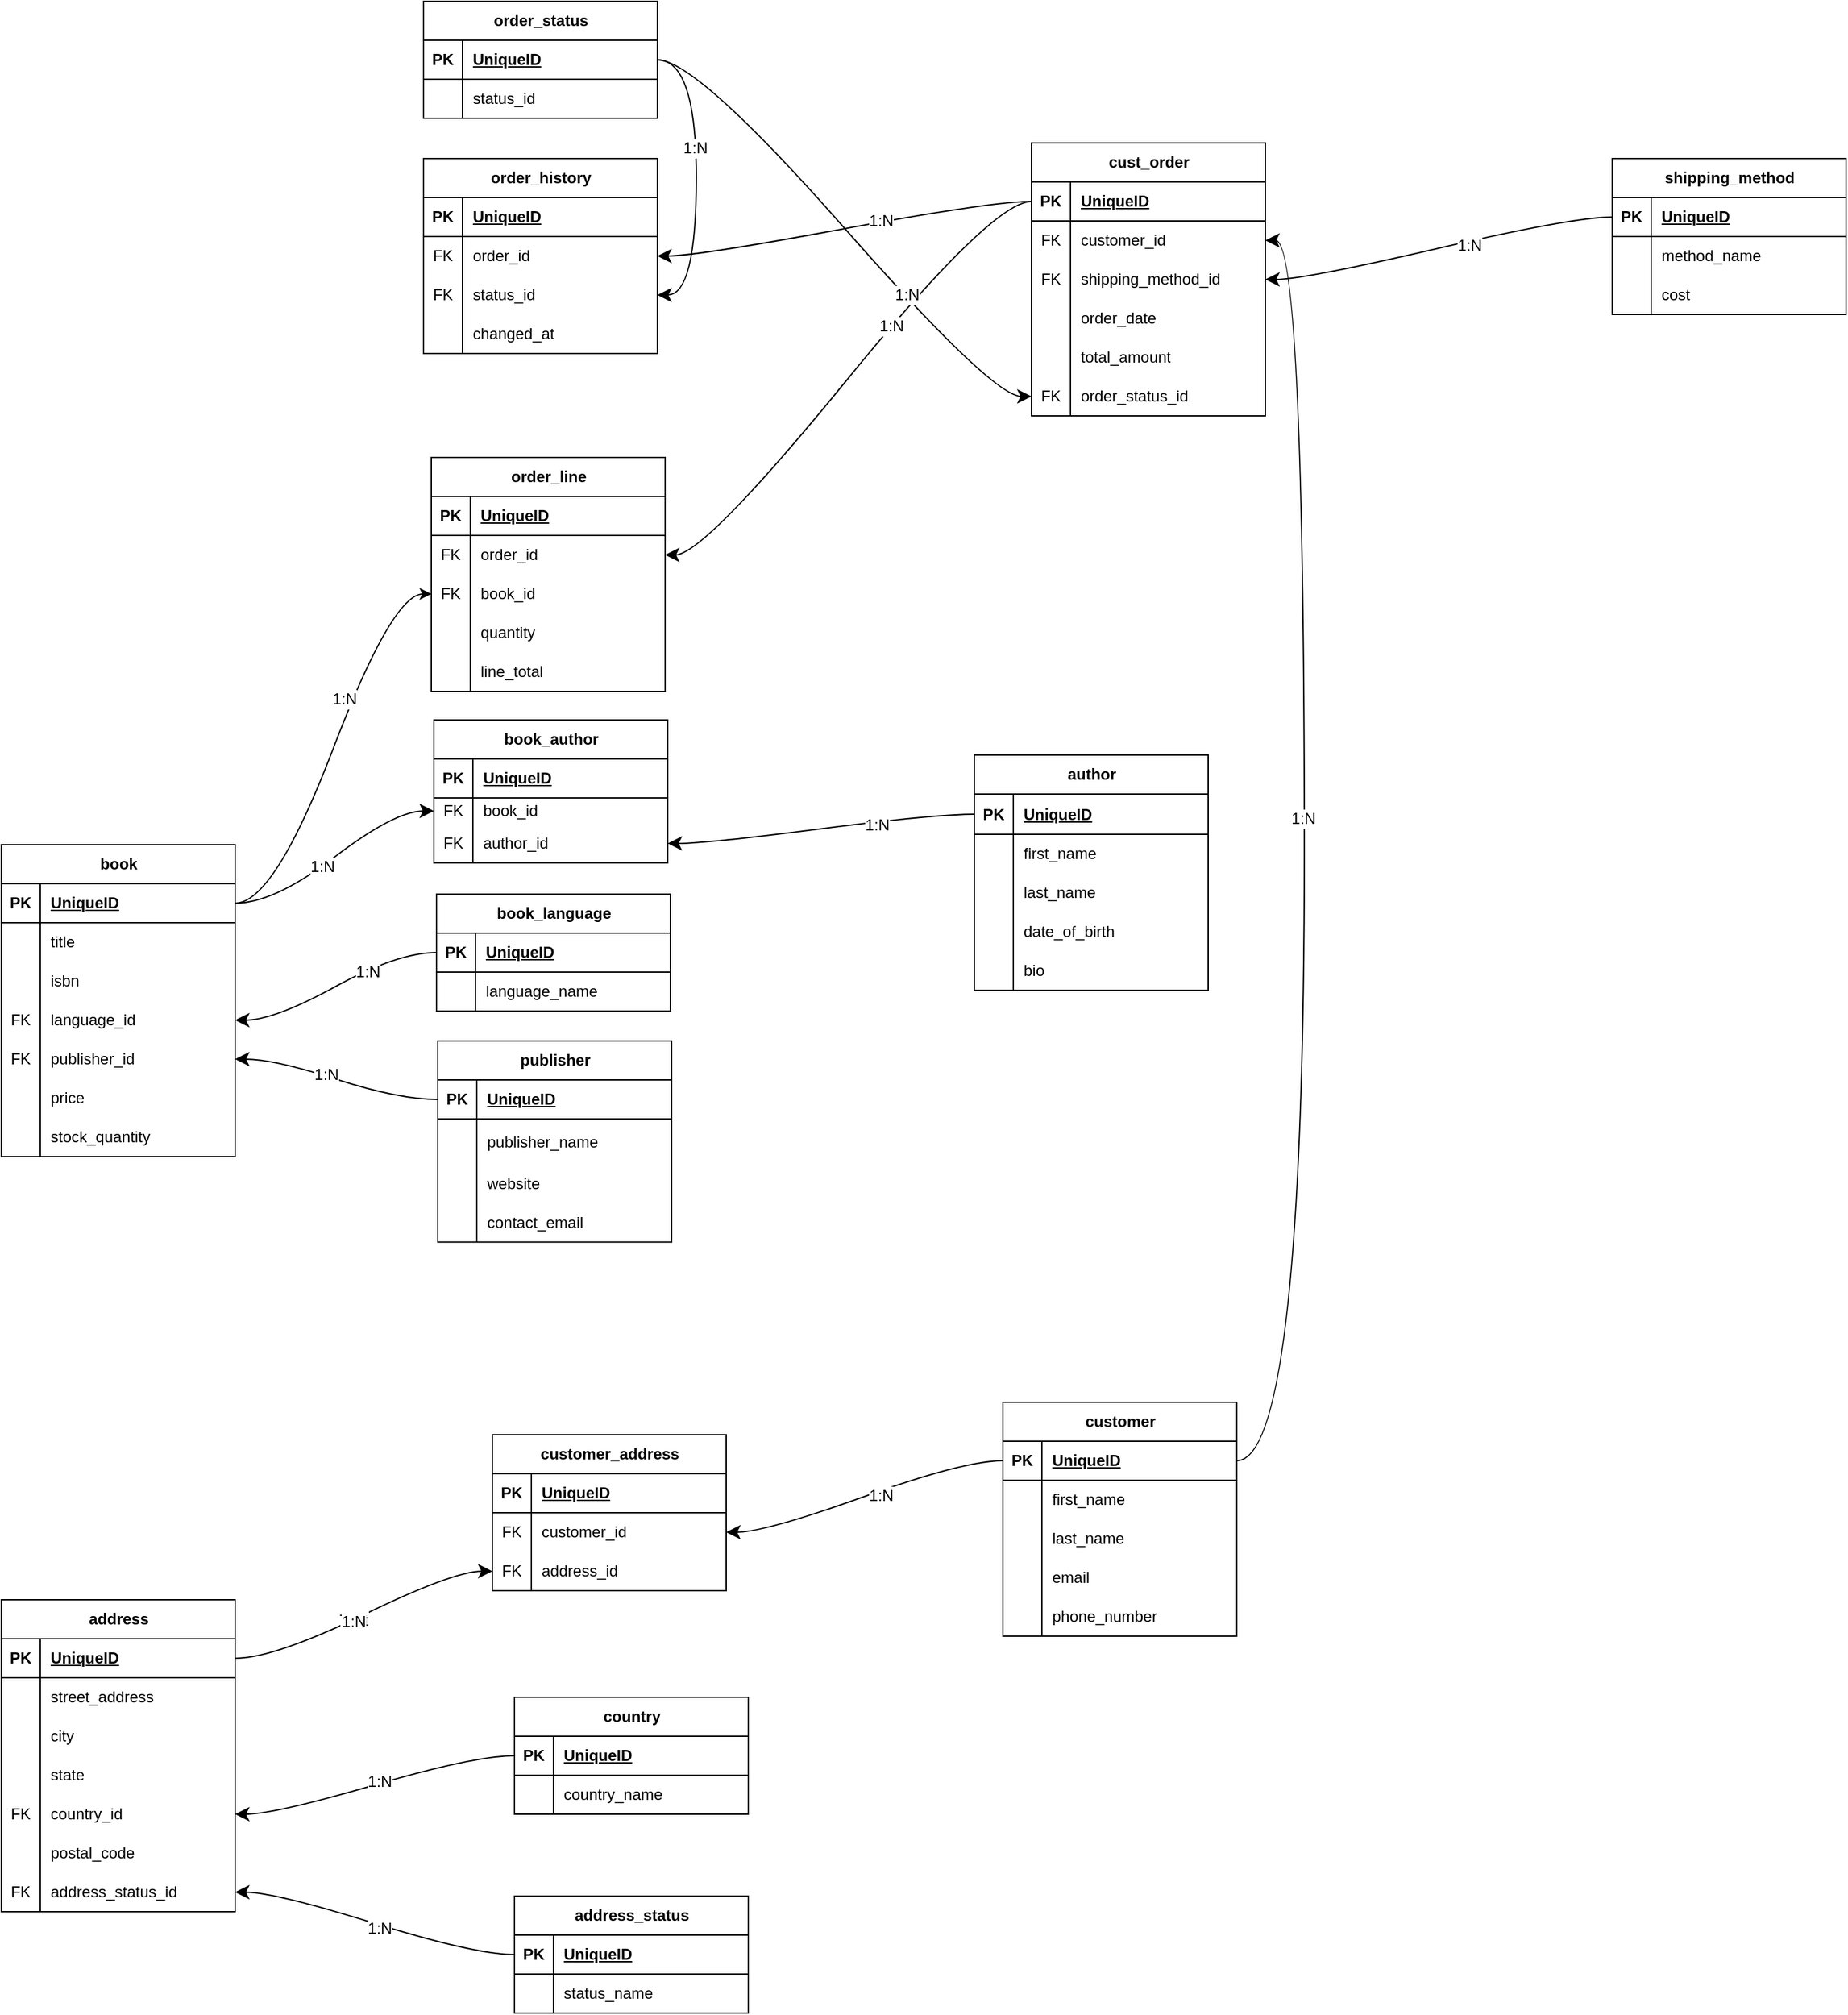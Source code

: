 <mxfile version="26.2.10">
  <diagram name="Page-1" id="lcv0U57CoUREXAF-nKTD">
    <mxGraphModel grid="0" page="0" gridSize="10" guides="1" tooltips="1" connect="1" arrows="1" fold="1" pageScale="1" pageWidth="850" pageHeight="1100" math="0" shadow="0">
      <root>
        <mxCell id="0" />
        <mxCell id="1" parent="0" />
        <mxCell id="Ot5q42IQG8qRFL1t7BUB-190" value="book" style="shape=table;startSize=30;container=1;collapsible=1;childLayout=tableLayout;fixedRows=1;rowLines=0;fontStyle=1;align=center;resizeLast=1;html=1;" vertex="1" parent="1">
          <mxGeometry x="510" y="516" width="180" height="240" as="geometry" />
        </mxCell>
        <mxCell id="Ot5q42IQG8qRFL1t7BUB-191" value="" style="shape=tableRow;horizontal=0;startSize=0;swimlaneHead=0;swimlaneBody=0;fillColor=none;collapsible=0;dropTarget=0;points=[[0,0.5],[1,0.5]];portConstraint=eastwest;top=0;left=0;right=0;bottom=1;" vertex="1" parent="Ot5q42IQG8qRFL1t7BUB-190">
          <mxGeometry y="30" width="180" height="30" as="geometry" />
        </mxCell>
        <mxCell id="Ot5q42IQG8qRFL1t7BUB-192" value="PK" style="shape=partialRectangle;connectable=0;fillColor=none;top=0;left=0;bottom=0;right=0;fontStyle=1;overflow=hidden;whiteSpace=wrap;html=1;" vertex="1" parent="Ot5q42IQG8qRFL1t7BUB-191">
          <mxGeometry width="30" height="30" as="geometry">
            <mxRectangle width="30" height="30" as="alternateBounds" />
          </mxGeometry>
        </mxCell>
        <mxCell id="Ot5q42IQG8qRFL1t7BUB-193" value="UniqueID" style="shape=partialRectangle;connectable=0;fillColor=none;top=0;left=0;bottom=0;right=0;align=left;spacingLeft=6;fontStyle=5;overflow=hidden;whiteSpace=wrap;html=1;" vertex="1" parent="Ot5q42IQG8qRFL1t7BUB-191">
          <mxGeometry x="30" width="150" height="30" as="geometry">
            <mxRectangle width="150" height="30" as="alternateBounds" />
          </mxGeometry>
        </mxCell>
        <mxCell id="Ot5q42IQG8qRFL1t7BUB-194" value="" style="shape=tableRow;horizontal=0;startSize=0;swimlaneHead=0;swimlaneBody=0;fillColor=none;collapsible=0;dropTarget=0;points=[[0,0.5],[1,0.5]];portConstraint=eastwest;top=0;left=0;right=0;bottom=0;" vertex="1" parent="Ot5q42IQG8qRFL1t7BUB-190">
          <mxGeometry y="60" width="180" height="30" as="geometry" />
        </mxCell>
        <mxCell id="Ot5q42IQG8qRFL1t7BUB-195" value="" style="shape=partialRectangle;connectable=0;fillColor=none;top=0;left=0;bottom=0;right=0;editable=1;overflow=hidden;whiteSpace=wrap;html=1;" vertex="1" parent="Ot5q42IQG8qRFL1t7BUB-194">
          <mxGeometry width="30" height="30" as="geometry">
            <mxRectangle width="30" height="30" as="alternateBounds" />
          </mxGeometry>
        </mxCell>
        <mxCell id="Ot5q42IQG8qRFL1t7BUB-196" value="title" style="shape=partialRectangle;connectable=0;fillColor=none;top=0;left=0;bottom=0;right=0;align=left;spacingLeft=6;overflow=hidden;whiteSpace=wrap;html=1;" vertex="1" parent="Ot5q42IQG8qRFL1t7BUB-194">
          <mxGeometry x="30" width="150" height="30" as="geometry">
            <mxRectangle width="150" height="30" as="alternateBounds" />
          </mxGeometry>
        </mxCell>
        <mxCell id="Ot5q42IQG8qRFL1t7BUB-197" value="" style="shape=tableRow;horizontal=0;startSize=0;swimlaneHead=0;swimlaneBody=0;fillColor=none;collapsible=0;dropTarget=0;points=[[0,0.5],[1,0.5]];portConstraint=eastwest;top=0;left=0;right=0;bottom=0;" vertex="1" parent="Ot5q42IQG8qRFL1t7BUB-190">
          <mxGeometry y="90" width="180" height="30" as="geometry" />
        </mxCell>
        <mxCell id="Ot5q42IQG8qRFL1t7BUB-198" value="" style="shape=partialRectangle;connectable=0;fillColor=none;top=0;left=0;bottom=0;right=0;editable=1;overflow=hidden;whiteSpace=wrap;html=1;" vertex="1" parent="Ot5q42IQG8qRFL1t7BUB-197">
          <mxGeometry width="30" height="30" as="geometry">
            <mxRectangle width="30" height="30" as="alternateBounds" />
          </mxGeometry>
        </mxCell>
        <mxCell id="Ot5q42IQG8qRFL1t7BUB-199" value="isbn" style="shape=partialRectangle;connectable=0;fillColor=none;top=0;left=0;bottom=0;right=0;align=left;spacingLeft=6;overflow=hidden;whiteSpace=wrap;html=1;" vertex="1" parent="Ot5q42IQG8qRFL1t7BUB-197">
          <mxGeometry x="30" width="150" height="30" as="geometry">
            <mxRectangle width="150" height="30" as="alternateBounds" />
          </mxGeometry>
        </mxCell>
        <mxCell id="Ot5q42IQG8qRFL1t7BUB-200" value="" style="shape=tableRow;horizontal=0;startSize=0;swimlaneHead=0;swimlaneBody=0;fillColor=none;collapsible=0;dropTarget=0;points=[[0,0.5],[1,0.5]];portConstraint=eastwest;top=0;left=0;right=0;bottom=0;" vertex="1" parent="Ot5q42IQG8qRFL1t7BUB-190">
          <mxGeometry y="120" width="180" height="30" as="geometry" />
        </mxCell>
        <mxCell id="Ot5q42IQG8qRFL1t7BUB-201" value="FK" style="shape=partialRectangle;connectable=0;fillColor=none;top=0;left=0;bottom=0;right=0;editable=1;overflow=hidden;whiteSpace=wrap;html=1;" vertex="1" parent="Ot5q42IQG8qRFL1t7BUB-200">
          <mxGeometry width="30" height="30" as="geometry">
            <mxRectangle width="30" height="30" as="alternateBounds" />
          </mxGeometry>
        </mxCell>
        <mxCell id="Ot5q42IQG8qRFL1t7BUB-202" value="language_id" style="shape=partialRectangle;connectable=0;fillColor=none;top=0;left=0;bottom=0;right=0;align=left;spacingLeft=6;overflow=hidden;whiteSpace=wrap;html=1;" vertex="1" parent="Ot5q42IQG8qRFL1t7BUB-200">
          <mxGeometry x="30" width="150" height="30" as="geometry">
            <mxRectangle width="150" height="30" as="alternateBounds" />
          </mxGeometry>
        </mxCell>
        <mxCell id="Ot5q42IQG8qRFL1t7BUB-218" value="" style="shape=tableRow;horizontal=0;startSize=0;swimlaneHead=0;swimlaneBody=0;fillColor=none;collapsible=0;dropTarget=0;points=[[0,0.5],[1,0.5]];portConstraint=eastwest;top=0;left=0;right=0;bottom=0;" vertex="1" parent="Ot5q42IQG8qRFL1t7BUB-190">
          <mxGeometry y="150" width="180" height="30" as="geometry" />
        </mxCell>
        <mxCell id="Ot5q42IQG8qRFL1t7BUB-219" value="FK" style="shape=partialRectangle;connectable=0;fillColor=none;top=0;left=0;bottom=0;right=0;editable=1;overflow=hidden;whiteSpace=wrap;html=1;" vertex="1" parent="Ot5q42IQG8qRFL1t7BUB-218">
          <mxGeometry width="30" height="30" as="geometry">
            <mxRectangle width="30" height="30" as="alternateBounds" />
          </mxGeometry>
        </mxCell>
        <mxCell id="Ot5q42IQG8qRFL1t7BUB-220" value="publisher_id" style="shape=partialRectangle;connectable=0;fillColor=none;top=0;left=0;bottom=0;right=0;align=left;spacingLeft=6;overflow=hidden;whiteSpace=wrap;html=1;" vertex="1" parent="Ot5q42IQG8qRFL1t7BUB-218">
          <mxGeometry x="30" width="150" height="30" as="geometry">
            <mxRectangle width="150" height="30" as="alternateBounds" />
          </mxGeometry>
        </mxCell>
        <mxCell id="Ot5q42IQG8qRFL1t7BUB-221" value="" style="shape=tableRow;horizontal=0;startSize=0;swimlaneHead=0;swimlaneBody=0;fillColor=none;collapsible=0;dropTarget=0;points=[[0,0.5],[1,0.5]];portConstraint=eastwest;top=0;left=0;right=0;bottom=0;" vertex="1" parent="Ot5q42IQG8qRFL1t7BUB-190">
          <mxGeometry y="180" width="180" height="30" as="geometry" />
        </mxCell>
        <mxCell id="Ot5q42IQG8qRFL1t7BUB-222" value="" style="shape=partialRectangle;connectable=0;fillColor=none;top=0;left=0;bottom=0;right=0;editable=1;overflow=hidden;whiteSpace=wrap;html=1;" vertex="1" parent="Ot5q42IQG8qRFL1t7BUB-221">
          <mxGeometry width="30" height="30" as="geometry">
            <mxRectangle width="30" height="30" as="alternateBounds" />
          </mxGeometry>
        </mxCell>
        <mxCell id="Ot5q42IQG8qRFL1t7BUB-223" value="price" style="shape=partialRectangle;connectable=0;fillColor=none;top=0;left=0;bottom=0;right=0;align=left;spacingLeft=6;overflow=hidden;whiteSpace=wrap;html=1;" vertex="1" parent="Ot5q42IQG8qRFL1t7BUB-221">
          <mxGeometry x="30" width="150" height="30" as="geometry">
            <mxRectangle width="150" height="30" as="alternateBounds" />
          </mxGeometry>
        </mxCell>
        <mxCell id="Ot5q42IQG8qRFL1t7BUB-227" value="" style="shape=tableRow;horizontal=0;startSize=0;swimlaneHead=0;swimlaneBody=0;fillColor=none;collapsible=0;dropTarget=0;points=[[0,0.5],[1,0.5]];portConstraint=eastwest;top=0;left=0;right=0;bottom=0;" vertex="1" parent="Ot5q42IQG8qRFL1t7BUB-190">
          <mxGeometry y="210" width="180" height="30" as="geometry" />
        </mxCell>
        <mxCell id="Ot5q42IQG8qRFL1t7BUB-228" value="" style="shape=partialRectangle;connectable=0;fillColor=none;top=0;left=0;bottom=0;right=0;editable=1;overflow=hidden;whiteSpace=wrap;html=1;" vertex="1" parent="Ot5q42IQG8qRFL1t7BUB-227">
          <mxGeometry width="30" height="30" as="geometry">
            <mxRectangle width="30" height="30" as="alternateBounds" />
          </mxGeometry>
        </mxCell>
        <mxCell id="Ot5q42IQG8qRFL1t7BUB-229" value="stock_quantity" style="shape=partialRectangle;connectable=0;fillColor=none;top=0;left=0;bottom=0;right=0;align=left;spacingLeft=6;overflow=hidden;whiteSpace=wrap;html=1;" vertex="1" parent="Ot5q42IQG8qRFL1t7BUB-227">
          <mxGeometry x="30" width="150" height="30" as="geometry">
            <mxRectangle width="150" height="30" as="alternateBounds" />
          </mxGeometry>
        </mxCell>
        <mxCell id="Ot5q42IQG8qRFL1t7BUB-230" value="book_author" style="shape=table;startSize=30;container=1;collapsible=1;childLayout=tableLayout;fixedRows=1;rowLines=0;fontStyle=1;align=center;resizeLast=1;html=1;" vertex="1" parent="1">
          <mxGeometry x="843" y="420" width="180" height="110" as="geometry" />
        </mxCell>
        <mxCell id="Ot5q42IQG8qRFL1t7BUB-231" value="" style="shape=tableRow;horizontal=0;startSize=0;swimlaneHead=0;swimlaneBody=0;fillColor=none;collapsible=0;dropTarget=0;points=[[0,0.5],[1,0.5]];portConstraint=eastwest;top=0;left=0;right=0;bottom=1;" vertex="1" parent="Ot5q42IQG8qRFL1t7BUB-230">
          <mxGeometry y="30" width="180" height="30" as="geometry" />
        </mxCell>
        <mxCell id="Ot5q42IQG8qRFL1t7BUB-232" value="PK" style="shape=partialRectangle;connectable=0;fillColor=none;top=0;left=0;bottom=0;right=0;fontStyle=1;overflow=hidden;whiteSpace=wrap;html=1;" vertex="1" parent="Ot5q42IQG8qRFL1t7BUB-231">
          <mxGeometry width="30" height="30" as="geometry">
            <mxRectangle width="30" height="30" as="alternateBounds" />
          </mxGeometry>
        </mxCell>
        <mxCell id="Ot5q42IQG8qRFL1t7BUB-233" value="UniqueID" style="shape=partialRectangle;connectable=0;fillColor=none;top=0;left=0;bottom=0;right=0;align=left;spacingLeft=6;fontStyle=5;overflow=hidden;whiteSpace=wrap;html=1;" vertex="1" parent="Ot5q42IQG8qRFL1t7BUB-231">
          <mxGeometry x="30" width="150" height="30" as="geometry">
            <mxRectangle width="150" height="30" as="alternateBounds" />
          </mxGeometry>
        </mxCell>
        <mxCell id="Ot5q42IQG8qRFL1t7BUB-234" value="" style="shape=tableRow;horizontal=0;startSize=0;swimlaneHead=0;swimlaneBody=0;fillColor=none;collapsible=0;dropTarget=0;points=[[0,0.5],[1,0.5]];portConstraint=eastwest;top=0;left=0;right=0;bottom=0;" vertex="1" parent="Ot5q42IQG8qRFL1t7BUB-230">
          <mxGeometry y="60" width="180" height="20" as="geometry" />
        </mxCell>
        <mxCell id="Ot5q42IQG8qRFL1t7BUB-235" value="FK" style="shape=partialRectangle;connectable=0;fillColor=none;top=0;left=0;bottom=0;right=0;editable=1;overflow=hidden;whiteSpace=wrap;html=1;" vertex="1" parent="Ot5q42IQG8qRFL1t7BUB-234">
          <mxGeometry width="30" height="20" as="geometry">
            <mxRectangle width="30" height="20" as="alternateBounds" />
          </mxGeometry>
        </mxCell>
        <mxCell id="Ot5q42IQG8qRFL1t7BUB-236" value="book_id" style="shape=partialRectangle;connectable=0;fillColor=none;top=0;left=0;bottom=0;right=0;align=left;spacingLeft=6;overflow=hidden;whiteSpace=wrap;html=1;" vertex="1" parent="Ot5q42IQG8qRFL1t7BUB-234">
          <mxGeometry x="30" width="150" height="20" as="geometry">
            <mxRectangle width="150" height="20" as="alternateBounds" />
          </mxGeometry>
        </mxCell>
        <mxCell id="Ot5q42IQG8qRFL1t7BUB-237" value="" style="shape=tableRow;horizontal=0;startSize=0;swimlaneHead=0;swimlaneBody=0;fillColor=none;collapsible=0;dropTarget=0;points=[[0,0.5],[1,0.5]];portConstraint=eastwest;top=0;left=0;right=0;bottom=0;" vertex="1" parent="Ot5q42IQG8qRFL1t7BUB-230">
          <mxGeometry y="80" width="180" height="30" as="geometry" />
        </mxCell>
        <mxCell id="Ot5q42IQG8qRFL1t7BUB-238" value="FK" style="shape=partialRectangle;connectable=0;fillColor=none;top=0;left=0;bottom=0;right=0;editable=1;overflow=hidden;whiteSpace=wrap;html=1;" vertex="1" parent="Ot5q42IQG8qRFL1t7BUB-237">
          <mxGeometry width="30" height="30" as="geometry">
            <mxRectangle width="30" height="30" as="alternateBounds" />
          </mxGeometry>
        </mxCell>
        <mxCell id="Ot5q42IQG8qRFL1t7BUB-239" value="author_id" style="shape=partialRectangle;connectable=0;fillColor=none;top=0;left=0;bottom=0;right=0;align=left;spacingLeft=6;overflow=hidden;whiteSpace=wrap;html=1;" vertex="1" parent="Ot5q42IQG8qRFL1t7BUB-237">
          <mxGeometry x="30" width="150" height="30" as="geometry">
            <mxRectangle width="150" height="30" as="alternateBounds" />
          </mxGeometry>
        </mxCell>
        <mxCell id="Ot5q42IQG8qRFL1t7BUB-259" value="book_language" style="shape=table;startSize=30;container=1;collapsible=1;childLayout=tableLayout;fixedRows=1;rowLines=0;fontStyle=1;align=center;resizeLast=1;html=1;" vertex="1" parent="1">
          <mxGeometry x="845" y="554" width="180" height="90" as="geometry" />
        </mxCell>
        <mxCell id="Ot5q42IQG8qRFL1t7BUB-260" value="" style="shape=tableRow;horizontal=0;startSize=0;swimlaneHead=0;swimlaneBody=0;fillColor=none;collapsible=0;dropTarget=0;points=[[0,0.5],[1,0.5]];portConstraint=eastwest;top=0;left=0;right=0;bottom=1;" vertex="1" parent="Ot5q42IQG8qRFL1t7BUB-259">
          <mxGeometry y="30" width="180" height="30" as="geometry" />
        </mxCell>
        <mxCell id="Ot5q42IQG8qRFL1t7BUB-261" value="PK" style="shape=partialRectangle;connectable=0;fillColor=none;top=0;left=0;bottom=0;right=0;fontStyle=1;overflow=hidden;whiteSpace=wrap;html=1;" vertex="1" parent="Ot5q42IQG8qRFL1t7BUB-260">
          <mxGeometry width="30" height="30" as="geometry">
            <mxRectangle width="30" height="30" as="alternateBounds" />
          </mxGeometry>
        </mxCell>
        <mxCell id="Ot5q42IQG8qRFL1t7BUB-262" value="UniqueID" style="shape=partialRectangle;connectable=0;fillColor=none;top=0;left=0;bottom=0;right=0;align=left;spacingLeft=6;fontStyle=5;overflow=hidden;whiteSpace=wrap;html=1;" vertex="1" parent="Ot5q42IQG8qRFL1t7BUB-260">
          <mxGeometry x="30" width="150" height="30" as="geometry">
            <mxRectangle width="150" height="30" as="alternateBounds" />
          </mxGeometry>
        </mxCell>
        <mxCell id="Ot5q42IQG8qRFL1t7BUB-263" value="" style="shape=tableRow;horizontal=0;startSize=0;swimlaneHead=0;swimlaneBody=0;fillColor=none;collapsible=0;dropTarget=0;points=[[0,0.5],[1,0.5]];portConstraint=eastwest;top=0;left=0;right=0;bottom=0;" vertex="1" parent="Ot5q42IQG8qRFL1t7BUB-259">
          <mxGeometry y="60" width="180" height="30" as="geometry" />
        </mxCell>
        <mxCell id="Ot5q42IQG8qRFL1t7BUB-264" value="" style="shape=partialRectangle;connectable=0;fillColor=none;top=0;left=0;bottom=0;right=0;editable=1;overflow=hidden;whiteSpace=wrap;html=1;" vertex="1" parent="Ot5q42IQG8qRFL1t7BUB-263">
          <mxGeometry width="30" height="30" as="geometry">
            <mxRectangle width="30" height="30" as="alternateBounds" />
          </mxGeometry>
        </mxCell>
        <mxCell id="Ot5q42IQG8qRFL1t7BUB-265" value="language_name" style="shape=partialRectangle;connectable=0;fillColor=none;top=0;left=0;bottom=0;right=0;align=left;spacingLeft=6;overflow=hidden;whiteSpace=wrap;html=1;" vertex="1" parent="Ot5q42IQG8qRFL1t7BUB-263">
          <mxGeometry x="30" width="150" height="30" as="geometry">
            <mxRectangle width="150" height="30" as="alternateBounds" />
          </mxGeometry>
        </mxCell>
        <mxCell id="Ot5q42IQG8qRFL1t7BUB-272" value="publisher" style="shape=table;startSize=30;container=1;collapsible=1;childLayout=tableLayout;fixedRows=1;rowLines=0;fontStyle=1;align=center;resizeLast=1;html=1;" vertex="1" parent="1">
          <mxGeometry x="846" y="667" width="180" height="154.75" as="geometry" />
        </mxCell>
        <mxCell id="Ot5q42IQG8qRFL1t7BUB-273" value="" style="shape=tableRow;horizontal=0;startSize=0;swimlaneHead=0;swimlaneBody=0;fillColor=none;collapsible=0;dropTarget=0;points=[[0,0.5],[1,0.5]];portConstraint=eastwest;top=0;left=0;right=0;bottom=1;" vertex="1" parent="Ot5q42IQG8qRFL1t7BUB-272">
          <mxGeometry y="30" width="180" height="30" as="geometry" />
        </mxCell>
        <mxCell id="Ot5q42IQG8qRFL1t7BUB-274" value="PK" style="shape=partialRectangle;connectable=0;fillColor=none;top=0;left=0;bottom=0;right=0;fontStyle=1;overflow=hidden;whiteSpace=wrap;html=1;" vertex="1" parent="Ot5q42IQG8qRFL1t7BUB-273">
          <mxGeometry width="30" height="30" as="geometry">
            <mxRectangle width="30" height="30" as="alternateBounds" />
          </mxGeometry>
        </mxCell>
        <mxCell id="Ot5q42IQG8qRFL1t7BUB-275" value="UniqueID" style="shape=partialRectangle;connectable=0;fillColor=none;top=0;left=0;bottom=0;right=0;align=left;spacingLeft=6;fontStyle=5;overflow=hidden;whiteSpace=wrap;html=1;" vertex="1" parent="Ot5q42IQG8qRFL1t7BUB-273">
          <mxGeometry x="30" width="150" height="30" as="geometry">
            <mxRectangle width="150" height="30" as="alternateBounds" />
          </mxGeometry>
        </mxCell>
        <mxCell id="Ot5q42IQG8qRFL1t7BUB-276" value="" style="shape=tableRow;horizontal=0;startSize=0;swimlaneHead=0;swimlaneBody=0;fillColor=none;collapsible=0;dropTarget=0;points=[[0,0.5],[1,0.5]];portConstraint=eastwest;top=0;left=0;right=0;bottom=0;" vertex="1" parent="Ot5q42IQG8qRFL1t7BUB-272">
          <mxGeometry y="60" width="180" height="35" as="geometry" />
        </mxCell>
        <mxCell id="Ot5q42IQG8qRFL1t7BUB-277" value="" style="shape=partialRectangle;connectable=0;fillColor=none;top=0;left=0;bottom=0;right=0;editable=1;overflow=hidden;whiteSpace=wrap;html=1;" vertex="1" parent="Ot5q42IQG8qRFL1t7BUB-276">
          <mxGeometry width="30" height="35" as="geometry">
            <mxRectangle width="30" height="35" as="alternateBounds" />
          </mxGeometry>
        </mxCell>
        <mxCell id="Ot5q42IQG8qRFL1t7BUB-278" value="publisher_name" style="shape=partialRectangle;connectable=0;fillColor=none;top=0;left=0;bottom=0;right=0;align=left;spacingLeft=6;overflow=hidden;whiteSpace=wrap;html=1;" vertex="1" parent="Ot5q42IQG8qRFL1t7BUB-276">
          <mxGeometry x="30" width="150" height="35" as="geometry">
            <mxRectangle width="150" height="35" as="alternateBounds" />
          </mxGeometry>
        </mxCell>
        <mxCell id="Ot5q42IQG8qRFL1t7BUB-279" value="" style="shape=tableRow;horizontal=0;startSize=0;swimlaneHead=0;swimlaneBody=0;fillColor=none;collapsible=0;dropTarget=0;points=[[0,0.5],[1,0.5]];portConstraint=eastwest;top=0;left=0;right=0;bottom=0;" vertex="1" parent="Ot5q42IQG8qRFL1t7BUB-272">
          <mxGeometry y="95" width="180" height="30" as="geometry" />
        </mxCell>
        <mxCell id="Ot5q42IQG8qRFL1t7BUB-280" value="" style="shape=partialRectangle;connectable=0;fillColor=none;top=0;left=0;bottom=0;right=0;editable=1;overflow=hidden;whiteSpace=wrap;html=1;" vertex="1" parent="Ot5q42IQG8qRFL1t7BUB-279">
          <mxGeometry width="30" height="30" as="geometry">
            <mxRectangle width="30" height="30" as="alternateBounds" />
          </mxGeometry>
        </mxCell>
        <mxCell id="Ot5q42IQG8qRFL1t7BUB-281" value="website" style="shape=partialRectangle;connectable=0;fillColor=none;top=0;left=0;bottom=0;right=0;align=left;spacingLeft=6;overflow=hidden;whiteSpace=wrap;html=1;" vertex="1" parent="Ot5q42IQG8qRFL1t7BUB-279">
          <mxGeometry x="30" width="150" height="30" as="geometry">
            <mxRectangle width="150" height="30" as="alternateBounds" />
          </mxGeometry>
        </mxCell>
        <mxCell id="Ot5q42IQG8qRFL1t7BUB-282" value="" style="shape=tableRow;horizontal=0;startSize=0;swimlaneHead=0;swimlaneBody=0;fillColor=none;collapsible=0;dropTarget=0;points=[[0,0.5],[1,0.5]];portConstraint=eastwest;top=0;left=0;right=0;bottom=0;" vertex="1" parent="Ot5q42IQG8qRFL1t7BUB-272">
          <mxGeometry y="125" width="180" height="30" as="geometry" />
        </mxCell>
        <mxCell id="Ot5q42IQG8qRFL1t7BUB-283" value="" style="shape=partialRectangle;connectable=0;fillColor=none;top=0;left=0;bottom=0;right=0;editable=1;overflow=hidden;whiteSpace=wrap;html=1;" vertex="1" parent="Ot5q42IQG8qRFL1t7BUB-282">
          <mxGeometry width="30" height="30" as="geometry">
            <mxRectangle width="30" height="30" as="alternateBounds" />
          </mxGeometry>
        </mxCell>
        <mxCell id="Ot5q42IQG8qRFL1t7BUB-284" value="contact_email" style="shape=partialRectangle;connectable=0;fillColor=none;top=0;left=0;bottom=0;right=0;align=left;spacingLeft=6;overflow=hidden;whiteSpace=wrap;html=1;" vertex="1" parent="Ot5q42IQG8qRFL1t7BUB-282">
          <mxGeometry x="30" width="150" height="30" as="geometry">
            <mxRectangle width="150" height="30" as="alternateBounds" />
          </mxGeometry>
        </mxCell>
        <mxCell id="Ot5q42IQG8qRFL1t7BUB-285" value="customer" style="shape=table;startSize=30;container=1;collapsible=1;childLayout=tableLayout;fixedRows=1;rowLines=0;fontStyle=1;align=center;resizeLast=1;html=1;" vertex="1" parent="1">
          <mxGeometry x="1281" y="945" width="180" height="180" as="geometry" />
        </mxCell>
        <mxCell id="Ot5q42IQG8qRFL1t7BUB-286" value="" style="shape=tableRow;horizontal=0;startSize=0;swimlaneHead=0;swimlaneBody=0;fillColor=none;collapsible=0;dropTarget=0;points=[[0,0.5],[1,0.5]];portConstraint=eastwest;top=0;left=0;right=0;bottom=1;" vertex="1" parent="Ot5q42IQG8qRFL1t7BUB-285">
          <mxGeometry y="30" width="180" height="30" as="geometry" />
        </mxCell>
        <mxCell id="Ot5q42IQG8qRFL1t7BUB-287" value="PK" style="shape=partialRectangle;connectable=0;fillColor=none;top=0;left=0;bottom=0;right=0;fontStyle=1;overflow=hidden;whiteSpace=wrap;html=1;" vertex="1" parent="Ot5q42IQG8qRFL1t7BUB-286">
          <mxGeometry width="30" height="30" as="geometry">
            <mxRectangle width="30" height="30" as="alternateBounds" />
          </mxGeometry>
        </mxCell>
        <mxCell id="Ot5q42IQG8qRFL1t7BUB-288" value="UniqueID" style="shape=partialRectangle;connectable=0;fillColor=none;top=0;left=0;bottom=0;right=0;align=left;spacingLeft=6;fontStyle=5;overflow=hidden;whiteSpace=wrap;html=1;" vertex="1" parent="Ot5q42IQG8qRFL1t7BUB-286">
          <mxGeometry x="30" width="150" height="30" as="geometry">
            <mxRectangle width="150" height="30" as="alternateBounds" />
          </mxGeometry>
        </mxCell>
        <mxCell id="Ot5q42IQG8qRFL1t7BUB-289" value="" style="shape=tableRow;horizontal=0;startSize=0;swimlaneHead=0;swimlaneBody=0;fillColor=none;collapsible=0;dropTarget=0;points=[[0,0.5],[1,0.5]];portConstraint=eastwest;top=0;left=0;right=0;bottom=0;" vertex="1" parent="Ot5q42IQG8qRFL1t7BUB-285">
          <mxGeometry y="60" width="180" height="30" as="geometry" />
        </mxCell>
        <mxCell id="Ot5q42IQG8qRFL1t7BUB-290" value="" style="shape=partialRectangle;connectable=0;fillColor=none;top=0;left=0;bottom=0;right=0;editable=1;overflow=hidden;whiteSpace=wrap;html=1;" vertex="1" parent="Ot5q42IQG8qRFL1t7BUB-289">
          <mxGeometry width="30" height="30" as="geometry">
            <mxRectangle width="30" height="30" as="alternateBounds" />
          </mxGeometry>
        </mxCell>
        <mxCell id="Ot5q42IQG8qRFL1t7BUB-291" value="first_name" style="shape=partialRectangle;connectable=0;fillColor=none;top=0;left=0;bottom=0;right=0;align=left;spacingLeft=6;overflow=hidden;whiteSpace=wrap;html=1;" vertex="1" parent="Ot5q42IQG8qRFL1t7BUB-289">
          <mxGeometry x="30" width="150" height="30" as="geometry">
            <mxRectangle width="150" height="30" as="alternateBounds" />
          </mxGeometry>
        </mxCell>
        <mxCell id="Ot5q42IQG8qRFL1t7BUB-292" value="" style="shape=tableRow;horizontal=0;startSize=0;swimlaneHead=0;swimlaneBody=0;fillColor=none;collapsible=0;dropTarget=0;points=[[0,0.5],[1,0.5]];portConstraint=eastwest;top=0;left=0;right=0;bottom=0;" vertex="1" parent="Ot5q42IQG8qRFL1t7BUB-285">
          <mxGeometry y="90" width="180" height="30" as="geometry" />
        </mxCell>
        <mxCell id="Ot5q42IQG8qRFL1t7BUB-293" value="" style="shape=partialRectangle;connectable=0;fillColor=none;top=0;left=0;bottom=0;right=0;editable=1;overflow=hidden;whiteSpace=wrap;html=1;" vertex="1" parent="Ot5q42IQG8qRFL1t7BUB-292">
          <mxGeometry width="30" height="30" as="geometry">
            <mxRectangle width="30" height="30" as="alternateBounds" />
          </mxGeometry>
        </mxCell>
        <mxCell id="Ot5q42IQG8qRFL1t7BUB-294" value="last_name" style="shape=partialRectangle;connectable=0;fillColor=none;top=0;left=0;bottom=0;right=0;align=left;spacingLeft=6;overflow=hidden;whiteSpace=wrap;html=1;" vertex="1" parent="Ot5q42IQG8qRFL1t7BUB-292">
          <mxGeometry x="30" width="150" height="30" as="geometry">
            <mxRectangle width="150" height="30" as="alternateBounds" />
          </mxGeometry>
        </mxCell>
        <mxCell id="Ot5q42IQG8qRFL1t7BUB-295" value="" style="shape=tableRow;horizontal=0;startSize=0;swimlaneHead=0;swimlaneBody=0;fillColor=none;collapsible=0;dropTarget=0;points=[[0,0.5],[1,0.5]];portConstraint=eastwest;top=0;left=0;right=0;bottom=0;" vertex="1" parent="Ot5q42IQG8qRFL1t7BUB-285">
          <mxGeometry y="120" width="180" height="30" as="geometry" />
        </mxCell>
        <mxCell id="Ot5q42IQG8qRFL1t7BUB-296" value="" style="shape=partialRectangle;connectable=0;fillColor=none;top=0;left=0;bottom=0;right=0;editable=1;overflow=hidden;whiteSpace=wrap;html=1;" vertex="1" parent="Ot5q42IQG8qRFL1t7BUB-295">
          <mxGeometry width="30" height="30" as="geometry">
            <mxRectangle width="30" height="30" as="alternateBounds" />
          </mxGeometry>
        </mxCell>
        <mxCell id="Ot5q42IQG8qRFL1t7BUB-297" value="email" style="shape=partialRectangle;connectable=0;fillColor=none;top=0;left=0;bottom=0;right=0;align=left;spacingLeft=6;overflow=hidden;whiteSpace=wrap;html=1;" vertex="1" parent="Ot5q42IQG8qRFL1t7BUB-295">
          <mxGeometry x="30" width="150" height="30" as="geometry">
            <mxRectangle width="150" height="30" as="alternateBounds" />
          </mxGeometry>
        </mxCell>
        <mxCell id="Ot5q42IQG8qRFL1t7BUB-298" value="" style="shape=tableRow;horizontal=0;startSize=0;swimlaneHead=0;swimlaneBody=0;fillColor=none;collapsible=0;dropTarget=0;points=[[0,0.5],[1,0.5]];portConstraint=eastwest;top=0;left=0;right=0;bottom=0;" vertex="1" parent="Ot5q42IQG8qRFL1t7BUB-285">
          <mxGeometry y="150" width="180" height="30" as="geometry" />
        </mxCell>
        <mxCell id="Ot5q42IQG8qRFL1t7BUB-299" value="" style="shape=partialRectangle;connectable=0;fillColor=none;top=0;left=0;bottom=0;right=0;editable=1;overflow=hidden;whiteSpace=wrap;html=1;" vertex="1" parent="Ot5q42IQG8qRFL1t7BUB-298">
          <mxGeometry width="30" height="30" as="geometry">
            <mxRectangle width="30" height="30" as="alternateBounds" />
          </mxGeometry>
        </mxCell>
        <mxCell id="Ot5q42IQG8qRFL1t7BUB-300" value="phone_number" style="shape=partialRectangle;connectable=0;fillColor=none;top=0;left=0;bottom=0;right=0;align=left;spacingLeft=6;overflow=hidden;whiteSpace=wrap;html=1;" vertex="1" parent="Ot5q42IQG8qRFL1t7BUB-298">
          <mxGeometry x="30" width="150" height="30" as="geometry">
            <mxRectangle width="150" height="30" as="alternateBounds" />
          </mxGeometry>
        </mxCell>
        <mxCell id="Ot5q42IQG8qRFL1t7BUB-301" value="customer_address" style="shape=table;startSize=30;container=1;collapsible=1;childLayout=tableLayout;fixedRows=1;rowLines=0;fontStyle=1;align=center;resizeLast=1;html=1;" vertex="1" parent="1">
          <mxGeometry x="888" y="970" width="180" height="120" as="geometry" />
        </mxCell>
        <mxCell id="Ot5q42IQG8qRFL1t7BUB-302" value="" style="shape=tableRow;horizontal=0;startSize=0;swimlaneHead=0;swimlaneBody=0;fillColor=none;collapsible=0;dropTarget=0;points=[[0,0.5],[1,0.5]];portConstraint=eastwest;top=0;left=0;right=0;bottom=1;" vertex="1" parent="Ot5q42IQG8qRFL1t7BUB-301">
          <mxGeometry y="30" width="180" height="30" as="geometry" />
        </mxCell>
        <mxCell id="Ot5q42IQG8qRFL1t7BUB-303" value="PK" style="shape=partialRectangle;connectable=0;fillColor=none;top=0;left=0;bottom=0;right=0;fontStyle=1;overflow=hidden;whiteSpace=wrap;html=1;" vertex="1" parent="Ot5q42IQG8qRFL1t7BUB-302">
          <mxGeometry width="30" height="30" as="geometry">
            <mxRectangle width="30" height="30" as="alternateBounds" />
          </mxGeometry>
        </mxCell>
        <mxCell id="Ot5q42IQG8qRFL1t7BUB-304" value="UniqueID" style="shape=partialRectangle;connectable=0;fillColor=none;top=0;left=0;bottom=0;right=0;align=left;spacingLeft=6;fontStyle=5;overflow=hidden;whiteSpace=wrap;html=1;" vertex="1" parent="Ot5q42IQG8qRFL1t7BUB-302">
          <mxGeometry x="30" width="150" height="30" as="geometry">
            <mxRectangle width="150" height="30" as="alternateBounds" />
          </mxGeometry>
        </mxCell>
        <mxCell id="Ot5q42IQG8qRFL1t7BUB-305" value="" style="shape=tableRow;horizontal=0;startSize=0;swimlaneHead=0;swimlaneBody=0;fillColor=none;collapsible=0;dropTarget=0;points=[[0,0.5],[1,0.5]];portConstraint=eastwest;top=0;left=0;right=0;bottom=0;" vertex="1" parent="Ot5q42IQG8qRFL1t7BUB-301">
          <mxGeometry y="60" width="180" height="30" as="geometry" />
        </mxCell>
        <mxCell id="Ot5q42IQG8qRFL1t7BUB-306" value="FK" style="shape=partialRectangle;connectable=0;fillColor=none;top=0;left=0;bottom=0;right=0;editable=1;overflow=hidden;whiteSpace=wrap;html=1;" vertex="1" parent="Ot5q42IQG8qRFL1t7BUB-305">
          <mxGeometry width="30" height="30" as="geometry">
            <mxRectangle width="30" height="30" as="alternateBounds" />
          </mxGeometry>
        </mxCell>
        <mxCell id="Ot5q42IQG8qRFL1t7BUB-307" value="customer_id" style="shape=partialRectangle;connectable=0;fillColor=none;top=0;left=0;bottom=0;right=0;align=left;spacingLeft=6;overflow=hidden;whiteSpace=wrap;html=1;" vertex="1" parent="Ot5q42IQG8qRFL1t7BUB-305">
          <mxGeometry x="30" width="150" height="30" as="geometry">
            <mxRectangle width="150" height="30" as="alternateBounds" />
          </mxGeometry>
        </mxCell>
        <mxCell id="Ot5q42IQG8qRFL1t7BUB-308" value="" style="shape=tableRow;horizontal=0;startSize=0;swimlaneHead=0;swimlaneBody=0;fillColor=none;collapsible=0;dropTarget=0;points=[[0,0.5],[1,0.5]];portConstraint=eastwest;top=0;left=0;right=0;bottom=0;" vertex="1" parent="Ot5q42IQG8qRFL1t7BUB-301">
          <mxGeometry y="90" width="180" height="30" as="geometry" />
        </mxCell>
        <mxCell id="Ot5q42IQG8qRFL1t7BUB-309" value="FK" style="shape=partialRectangle;connectable=0;fillColor=none;top=0;left=0;bottom=0;right=0;editable=1;overflow=hidden;whiteSpace=wrap;html=1;" vertex="1" parent="Ot5q42IQG8qRFL1t7BUB-308">
          <mxGeometry width="30" height="30" as="geometry">
            <mxRectangle width="30" height="30" as="alternateBounds" />
          </mxGeometry>
        </mxCell>
        <mxCell id="Ot5q42IQG8qRFL1t7BUB-310" value="address_id" style="shape=partialRectangle;connectable=0;fillColor=none;top=0;left=0;bottom=0;right=0;align=left;spacingLeft=6;overflow=hidden;whiteSpace=wrap;html=1;" vertex="1" parent="Ot5q42IQG8qRFL1t7BUB-308">
          <mxGeometry x="30" width="150" height="30" as="geometry">
            <mxRectangle width="150" height="30" as="alternateBounds" />
          </mxGeometry>
        </mxCell>
        <mxCell id="Ot5q42IQG8qRFL1t7BUB-314" value="address_status" style="shape=table;startSize=30;container=1;collapsible=1;childLayout=tableLayout;fixedRows=1;rowLines=0;fontStyle=1;align=center;resizeLast=1;html=1;" vertex="1" parent="1">
          <mxGeometry x="905" y="1325" width="180" height="90" as="geometry" />
        </mxCell>
        <mxCell id="Ot5q42IQG8qRFL1t7BUB-315" value="" style="shape=tableRow;horizontal=0;startSize=0;swimlaneHead=0;swimlaneBody=0;fillColor=none;collapsible=0;dropTarget=0;points=[[0,0.5],[1,0.5]];portConstraint=eastwest;top=0;left=0;right=0;bottom=1;" vertex="1" parent="Ot5q42IQG8qRFL1t7BUB-314">
          <mxGeometry y="30" width="180" height="30" as="geometry" />
        </mxCell>
        <mxCell id="Ot5q42IQG8qRFL1t7BUB-316" value="PK" style="shape=partialRectangle;connectable=0;fillColor=none;top=0;left=0;bottom=0;right=0;fontStyle=1;overflow=hidden;whiteSpace=wrap;html=1;" vertex="1" parent="Ot5q42IQG8qRFL1t7BUB-315">
          <mxGeometry width="30" height="30" as="geometry">
            <mxRectangle width="30" height="30" as="alternateBounds" />
          </mxGeometry>
        </mxCell>
        <mxCell id="Ot5q42IQG8qRFL1t7BUB-317" value="UniqueID" style="shape=partialRectangle;connectable=0;fillColor=none;top=0;left=0;bottom=0;right=0;align=left;spacingLeft=6;fontStyle=5;overflow=hidden;whiteSpace=wrap;html=1;" vertex="1" parent="Ot5q42IQG8qRFL1t7BUB-315">
          <mxGeometry x="30" width="150" height="30" as="geometry">
            <mxRectangle width="150" height="30" as="alternateBounds" />
          </mxGeometry>
        </mxCell>
        <mxCell id="Ot5q42IQG8qRFL1t7BUB-318" value="" style="shape=tableRow;horizontal=0;startSize=0;swimlaneHead=0;swimlaneBody=0;fillColor=none;collapsible=0;dropTarget=0;points=[[0,0.5],[1,0.5]];portConstraint=eastwest;top=0;left=0;right=0;bottom=0;" vertex="1" parent="Ot5q42IQG8qRFL1t7BUB-314">
          <mxGeometry y="60" width="180" height="30" as="geometry" />
        </mxCell>
        <mxCell id="Ot5q42IQG8qRFL1t7BUB-319" value="" style="shape=partialRectangle;connectable=0;fillColor=none;top=0;left=0;bottom=0;right=0;editable=1;overflow=hidden;whiteSpace=wrap;html=1;" vertex="1" parent="Ot5q42IQG8qRFL1t7BUB-318">
          <mxGeometry width="30" height="30" as="geometry">
            <mxRectangle width="30" height="30" as="alternateBounds" />
          </mxGeometry>
        </mxCell>
        <mxCell id="Ot5q42IQG8qRFL1t7BUB-320" value="status_name" style="shape=partialRectangle;connectable=0;fillColor=none;top=0;left=0;bottom=0;right=0;align=left;spacingLeft=6;overflow=hidden;whiteSpace=wrap;html=1;" vertex="1" parent="Ot5q42IQG8qRFL1t7BUB-318">
          <mxGeometry x="30" width="150" height="30" as="geometry">
            <mxRectangle width="150" height="30" as="alternateBounds" />
          </mxGeometry>
        </mxCell>
        <mxCell id="Ot5q42IQG8qRFL1t7BUB-327" value="address" style="shape=table;startSize=30;container=1;collapsible=1;childLayout=tableLayout;fixedRows=1;rowLines=0;fontStyle=1;align=center;resizeLast=1;html=1;" vertex="1" parent="1">
          <mxGeometry x="510" y="1097" width="180" height="240" as="geometry" />
        </mxCell>
        <mxCell id="Ot5q42IQG8qRFL1t7BUB-328" value="" style="shape=tableRow;horizontal=0;startSize=0;swimlaneHead=0;swimlaneBody=0;fillColor=none;collapsible=0;dropTarget=0;points=[[0,0.5],[1,0.5]];portConstraint=eastwest;top=0;left=0;right=0;bottom=1;" vertex="1" parent="Ot5q42IQG8qRFL1t7BUB-327">
          <mxGeometry y="30" width="180" height="30" as="geometry" />
        </mxCell>
        <mxCell id="Ot5q42IQG8qRFL1t7BUB-329" value="PK" style="shape=partialRectangle;connectable=0;fillColor=none;top=0;left=0;bottom=0;right=0;fontStyle=1;overflow=hidden;whiteSpace=wrap;html=1;" vertex="1" parent="Ot5q42IQG8qRFL1t7BUB-328">
          <mxGeometry width="30" height="30" as="geometry">
            <mxRectangle width="30" height="30" as="alternateBounds" />
          </mxGeometry>
        </mxCell>
        <mxCell id="Ot5q42IQG8qRFL1t7BUB-330" value="UniqueID" style="shape=partialRectangle;connectable=0;fillColor=none;top=0;left=0;bottom=0;right=0;align=left;spacingLeft=6;fontStyle=5;overflow=hidden;whiteSpace=wrap;html=1;" vertex="1" parent="Ot5q42IQG8qRFL1t7BUB-328">
          <mxGeometry x="30" width="150" height="30" as="geometry">
            <mxRectangle width="150" height="30" as="alternateBounds" />
          </mxGeometry>
        </mxCell>
        <mxCell id="Ot5q42IQG8qRFL1t7BUB-331" value="" style="shape=tableRow;horizontal=0;startSize=0;swimlaneHead=0;swimlaneBody=0;fillColor=none;collapsible=0;dropTarget=0;points=[[0,0.5],[1,0.5]];portConstraint=eastwest;top=0;left=0;right=0;bottom=0;" vertex="1" parent="Ot5q42IQG8qRFL1t7BUB-327">
          <mxGeometry y="60" width="180" height="30" as="geometry" />
        </mxCell>
        <mxCell id="Ot5q42IQG8qRFL1t7BUB-332" value="" style="shape=partialRectangle;connectable=0;fillColor=none;top=0;left=0;bottom=0;right=0;editable=1;overflow=hidden;whiteSpace=wrap;html=1;" vertex="1" parent="Ot5q42IQG8qRFL1t7BUB-331">
          <mxGeometry width="30" height="30" as="geometry">
            <mxRectangle width="30" height="30" as="alternateBounds" />
          </mxGeometry>
        </mxCell>
        <mxCell id="Ot5q42IQG8qRFL1t7BUB-333" value="street_address" style="shape=partialRectangle;connectable=0;fillColor=none;top=0;left=0;bottom=0;right=0;align=left;spacingLeft=6;overflow=hidden;whiteSpace=wrap;html=1;" vertex="1" parent="Ot5q42IQG8qRFL1t7BUB-331">
          <mxGeometry x="30" width="150" height="30" as="geometry">
            <mxRectangle width="150" height="30" as="alternateBounds" />
          </mxGeometry>
        </mxCell>
        <mxCell id="Ot5q42IQG8qRFL1t7BUB-334" value="" style="shape=tableRow;horizontal=0;startSize=0;swimlaneHead=0;swimlaneBody=0;fillColor=none;collapsible=0;dropTarget=0;points=[[0,0.5],[1,0.5]];portConstraint=eastwest;top=0;left=0;right=0;bottom=0;" vertex="1" parent="Ot5q42IQG8qRFL1t7BUB-327">
          <mxGeometry y="90" width="180" height="30" as="geometry" />
        </mxCell>
        <mxCell id="Ot5q42IQG8qRFL1t7BUB-335" value="" style="shape=partialRectangle;connectable=0;fillColor=none;top=0;left=0;bottom=0;right=0;editable=1;overflow=hidden;whiteSpace=wrap;html=1;" vertex="1" parent="Ot5q42IQG8qRFL1t7BUB-334">
          <mxGeometry width="30" height="30" as="geometry">
            <mxRectangle width="30" height="30" as="alternateBounds" />
          </mxGeometry>
        </mxCell>
        <mxCell id="Ot5q42IQG8qRFL1t7BUB-336" value="city" style="shape=partialRectangle;connectable=0;fillColor=none;top=0;left=0;bottom=0;right=0;align=left;spacingLeft=6;overflow=hidden;whiteSpace=wrap;html=1;" vertex="1" parent="Ot5q42IQG8qRFL1t7BUB-334">
          <mxGeometry x="30" width="150" height="30" as="geometry">
            <mxRectangle width="150" height="30" as="alternateBounds" />
          </mxGeometry>
        </mxCell>
        <mxCell id="Ot5q42IQG8qRFL1t7BUB-337" value="" style="shape=tableRow;horizontal=0;startSize=0;swimlaneHead=0;swimlaneBody=0;fillColor=none;collapsible=0;dropTarget=0;points=[[0,0.5],[1,0.5]];portConstraint=eastwest;top=0;left=0;right=0;bottom=0;" vertex="1" parent="Ot5q42IQG8qRFL1t7BUB-327">
          <mxGeometry y="120" width="180" height="30" as="geometry" />
        </mxCell>
        <mxCell id="Ot5q42IQG8qRFL1t7BUB-338" value="" style="shape=partialRectangle;connectable=0;fillColor=none;top=0;left=0;bottom=0;right=0;editable=1;overflow=hidden;whiteSpace=wrap;html=1;" vertex="1" parent="Ot5q42IQG8qRFL1t7BUB-337">
          <mxGeometry width="30" height="30" as="geometry">
            <mxRectangle width="30" height="30" as="alternateBounds" />
          </mxGeometry>
        </mxCell>
        <mxCell id="Ot5q42IQG8qRFL1t7BUB-339" value="state" style="shape=partialRectangle;connectable=0;fillColor=none;top=0;left=0;bottom=0;right=0;align=left;spacingLeft=6;overflow=hidden;whiteSpace=wrap;html=1;" vertex="1" parent="Ot5q42IQG8qRFL1t7BUB-337">
          <mxGeometry x="30" width="150" height="30" as="geometry">
            <mxRectangle width="150" height="30" as="alternateBounds" />
          </mxGeometry>
        </mxCell>
        <mxCell id="Ot5q42IQG8qRFL1t7BUB-340" value="" style="shape=tableRow;horizontal=0;startSize=0;swimlaneHead=0;swimlaneBody=0;fillColor=none;collapsible=0;dropTarget=0;points=[[0,0.5],[1,0.5]];portConstraint=eastwest;top=0;left=0;right=0;bottom=0;" vertex="1" parent="Ot5q42IQG8qRFL1t7BUB-327">
          <mxGeometry y="150" width="180" height="30" as="geometry" />
        </mxCell>
        <mxCell id="Ot5q42IQG8qRFL1t7BUB-341" value="FK" style="shape=partialRectangle;connectable=0;fillColor=none;top=0;left=0;bottom=0;right=0;editable=1;overflow=hidden;whiteSpace=wrap;html=1;" vertex="1" parent="Ot5q42IQG8qRFL1t7BUB-340">
          <mxGeometry width="30" height="30" as="geometry">
            <mxRectangle width="30" height="30" as="alternateBounds" />
          </mxGeometry>
        </mxCell>
        <mxCell id="Ot5q42IQG8qRFL1t7BUB-342" value="country_id" style="shape=partialRectangle;connectable=0;fillColor=none;top=0;left=0;bottom=0;right=0;align=left;spacingLeft=6;overflow=hidden;whiteSpace=wrap;html=1;" vertex="1" parent="Ot5q42IQG8qRFL1t7BUB-340">
          <mxGeometry x="30" width="150" height="30" as="geometry">
            <mxRectangle width="150" height="30" as="alternateBounds" />
          </mxGeometry>
        </mxCell>
        <mxCell id="Ot5q42IQG8qRFL1t7BUB-343" value="" style="shape=tableRow;horizontal=0;startSize=0;swimlaneHead=0;swimlaneBody=0;fillColor=none;collapsible=0;dropTarget=0;points=[[0,0.5],[1,0.5]];portConstraint=eastwest;top=0;left=0;right=0;bottom=0;" vertex="1" parent="Ot5q42IQG8qRFL1t7BUB-327">
          <mxGeometry y="180" width="180" height="30" as="geometry" />
        </mxCell>
        <mxCell id="Ot5q42IQG8qRFL1t7BUB-344" value="" style="shape=partialRectangle;connectable=0;fillColor=none;top=0;left=0;bottom=0;right=0;editable=1;overflow=hidden;whiteSpace=wrap;html=1;" vertex="1" parent="Ot5q42IQG8qRFL1t7BUB-343">
          <mxGeometry width="30" height="30" as="geometry">
            <mxRectangle width="30" height="30" as="alternateBounds" />
          </mxGeometry>
        </mxCell>
        <mxCell id="Ot5q42IQG8qRFL1t7BUB-345" value="postal_code" style="shape=partialRectangle;connectable=0;fillColor=none;top=0;left=0;bottom=0;right=0;align=left;spacingLeft=6;overflow=hidden;whiteSpace=wrap;html=1;" vertex="1" parent="Ot5q42IQG8qRFL1t7BUB-343">
          <mxGeometry x="30" width="150" height="30" as="geometry">
            <mxRectangle width="150" height="30" as="alternateBounds" />
          </mxGeometry>
        </mxCell>
        <mxCell id="Ot5q42IQG8qRFL1t7BUB-346" value="" style="shape=tableRow;horizontal=0;startSize=0;swimlaneHead=0;swimlaneBody=0;fillColor=none;collapsible=0;dropTarget=0;points=[[0,0.5],[1,0.5]];portConstraint=eastwest;top=0;left=0;right=0;bottom=0;" vertex="1" parent="Ot5q42IQG8qRFL1t7BUB-327">
          <mxGeometry y="210" width="180" height="30" as="geometry" />
        </mxCell>
        <mxCell id="Ot5q42IQG8qRFL1t7BUB-347" value="FK" style="shape=partialRectangle;connectable=0;fillColor=none;top=0;left=0;bottom=0;right=0;editable=1;overflow=hidden;whiteSpace=wrap;html=1;" vertex="1" parent="Ot5q42IQG8qRFL1t7BUB-346">
          <mxGeometry width="30" height="30" as="geometry">
            <mxRectangle width="30" height="30" as="alternateBounds" />
          </mxGeometry>
        </mxCell>
        <mxCell id="Ot5q42IQG8qRFL1t7BUB-348" value="address_status_id" style="shape=partialRectangle;connectable=0;fillColor=none;top=0;left=0;bottom=0;right=0;align=left;spacingLeft=6;overflow=hidden;whiteSpace=wrap;html=1;" vertex="1" parent="Ot5q42IQG8qRFL1t7BUB-346">
          <mxGeometry x="30" width="150" height="30" as="geometry">
            <mxRectangle width="150" height="30" as="alternateBounds" />
          </mxGeometry>
        </mxCell>
        <mxCell id="Ot5q42IQG8qRFL1t7BUB-349" value="country" style="shape=table;startSize=30;container=1;collapsible=1;childLayout=tableLayout;fixedRows=1;rowLines=0;fontStyle=1;align=center;resizeLast=1;html=1;" vertex="1" parent="1">
          <mxGeometry x="905" y="1172" width="180" height="90" as="geometry" />
        </mxCell>
        <mxCell id="Ot5q42IQG8qRFL1t7BUB-350" value="" style="shape=tableRow;horizontal=0;startSize=0;swimlaneHead=0;swimlaneBody=0;fillColor=none;collapsible=0;dropTarget=0;points=[[0,0.5],[1,0.5]];portConstraint=eastwest;top=0;left=0;right=0;bottom=1;" vertex="1" parent="Ot5q42IQG8qRFL1t7BUB-349">
          <mxGeometry y="30" width="180" height="30" as="geometry" />
        </mxCell>
        <mxCell id="Ot5q42IQG8qRFL1t7BUB-351" value="PK" style="shape=partialRectangle;connectable=0;fillColor=none;top=0;left=0;bottom=0;right=0;fontStyle=1;overflow=hidden;whiteSpace=wrap;html=1;" vertex="1" parent="Ot5q42IQG8qRFL1t7BUB-350">
          <mxGeometry width="30" height="30" as="geometry">
            <mxRectangle width="30" height="30" as="alternateBounds" />
          </mxGeometry>
        </mxCell>
        <mxCell id="Ot5q42IQG8qRFL1t7BUB-352" value="UniqueID" style="shape=partialRectangle;connectable=0;fillColor=none;top=0;left=0;bottom=0;right=0;align=left;spacingLeft=6;fontStyle=5;overflow=hidden;whiteSpace=wrap;html=1;" vertex="1" parent="Ot5q42IQG8qRFL1t7BUB-350">
          <mxGeometry x="30" width="150" height="30" as="geometry">
            <mxRectangle width="150" height="30" as="alternateBounds" />
          </mxGeometry>
        </mxCell>
        <mxCell id="Ot5q42IQG8qRFL1t7BUB-353" value="" style="shape=tableRow;horizontal=0;startSize=0;swimlaneHead=0;swimlaneBody=0;fillColor=none;collapsible=0;dropTarget=0;points=[[0,0.5],[1,0.5]];portConstraint=eastwest;top=0;left=0;right=0;bottom=0;" vertex="1" parent="Ot5q42IQG8qRFL1t7BUB-349">
          <mxGeometry y="60" width="180" height="30" as="geometry" />
        </mxCell>
        <mxCell id="Ot5q42IQG8qRFL1t7BUB-354" value="" style="shape=partialRectangle;connectable=0;fillColor=none;top=0;left=0;bottom=0;right=0;editable=1;overflow=hidden;whiteSpace=wrap;html=1;" vertex="1" parent="Ot5q42IQG8qRFL1t7BUB-353">
          <mxGeometry width="30" height="30" as="geometry">
            <mxRectangle width="30" height="30" as="alternateBounds" />
          </mxGeometry>
        </mxCell>
        <mxCell id="Ot5q42IQG8qRFL1t7BUB-355" value="country_name" style="shape=partialRectangle;connectable=0;fillColor=none;top=0;left=0;bottom=0;right=0;align=left;spacingLeft=6;overflow=hidden;whiteSpace=wrap;html=1;" vertex="1" parent="Ot5q42IQG8qRFL1t7BUB-353">
          <mxGeometry x="30" width="150" height="30" as="geometry">
            <mxRectangle width="150" height="30" as="alternateBounds" />
          </mxGeometry>
        </mxCell>
        <mxCell id="Ot5q42IQG8qRFL1t7BUB-362" value="order_line" style="shape=table;startSize=30;container=1;collapsible=1;childLayout=tableLayout;fixedRows=1;rowLines=0;fontStyle=1;align=center;resizeLast=1;html=1;" vertex="1" parent="1">
          <mxGeometry x="841" y="218" width="180" height="180" as="geometry" />
        </mxCell>
        <mxCell id="Ot5q42IQG8qRFL1t7BUB-363" value="" style="shape=tableRow;horizontal=0;startSize=0;swimlaneHead=0;swimlaneBody=0;fillColor=none;collapsible=0;dropTarget=0;points=[[0,0.5],[1,0.5]];portConstraint=eastwest;top=0;left=0;right=0;bottom=1;" vertex="1" parent="Ot5q42IQG8qRFL1t7BUB-362">
          <mxGeometry y="30" width="180" height="30" as="geometry" />
        </mxCell>
        <mxCell id="Ot5q42IQG8qRFL1t7BUB-364" value="PK" style="shape=partialRectangle;connectable=0;fillColor=none;top=0;left=0;bottom=0;right=0;fontStyle=1;overflow=hidden;whiteSpace=wrap;html=1;" vertex="1" parent="Ot5q42IQG8qRFL1t7BUB-363">
          <mxGeometry width="30" height="30" as="geometry">
            <mxRectangle width="30" height="30" as="alternateBounds" />
          </mxGeometry>
        </mxCell>
        <mxCell id="Ot5q42IQG8qRFL1t7BUB-365" value="UniqueID" style="shape=partialRectangle;connectable=0;fillColor=none;top=0;left=0;bottom=0;right=0;align=left;spacingLeft=6;fontStyle=5;overflow=hidden;whiteSpace=wrap;html=1;" vertex="1" parent="Ot5q42IQG8qRFL1t7BUB-363">
          <mxGeometry x="30" width="150" height="30" as="geometry">
            <mxRectangle width="150" height="30" as="alternateBounds" />
          </mxGeometry>
        </mxCell>
        <mxCell id="Ot5q42IQG8qRFL1t7BUB-366" value="" style="shape=tableRow;horizontal=0;startSize=0;swimlaneHead=0;swimlaneBody=0;fillColor=none;collapsible=0;dropTarget=0;points=[[0,0.5],[1,0.5]];portConstraint=eastwest;top=0;left=0;right=0;bottom=0;" vertex="1" parent="Ot5q42IQG8qRFL1t7BUB-362">
          <mxGeometry y="60" width="180" height="30" as="geometry" />
        </mxCell>
        <mxCell id="Ot5q42IQG8qRFL1t7BUB-367" value="FK" style="shape=partialRectangle;connectable=0;fillColor=none;top=0;left=0;bottom=0;right=0;editable=1;overflow=hidden;whiteSpace=wrap;html=1;" vertex="1" parent="Ot5q42IQG8qRFL1t7BUB-366">
          <mxGeometry width="30" height="30" as="geometry">
            <mxRectangle width="30" height="30" as="alternateBounds" />
          </mxGeometry>
        </mxCell>
        <mxCell id="Ot5q42IQG8qRFL1t7BUB-368" value="order_id" style="shape=partialRectangle;connectable=0;fillColor=none;top=0;left=0;bottom=0;right=0;align=left;spacingLeft=6;overflow=hidden;whiteSpace=wrap;html=1;" vertex="1" parent="Ot5q42IQG8qRFL1t7BUB-366">
          <mxGeometry x="30" width="150" height="30" as="geometry">
            <mxRectangle width="150" height="30" as="alternateBounds" />
          </mxGeometry>
        </mxCell>
        <mxCell id="Ot5q42IQG8qRFL1t7BUB-369" value="" style="shape=tableRow;horizontal=0;startSize=0;swimlaneHead=0;swimlaneBody=0;fillColor=none;collapsible=0;dropTarget=0;points=[[0,0.5],[1,0.5]];portConstraint=eastwest;top=0;left=0;right=0;bottom=0;" vertex="1" parent="Ot5q42IQG8qRFL1t7BUB-362">
          <mxGeometry y="90" width="180" height="30" as="geometry" />
        </mxCell>
        <mxCell id="Ot5q42IQG8qRFL1t7BUB-370" value="FK" style="shape=partialRectangle;connectable=0;fillColor=none;top=0;left=0;bottom=0;right=0;editable=1;overflow=hidden;whiteSpace=wrap;html=1;" vertex="1" parent="Ot5q42IQG8qRFL1t7BUB-369">
          <mxGeometry width="30" height="30" as="geometry">
            <mxRectangle width="30" height="30" as="alternateBounds" />
          </mxGeometry>
        </mxCell>
        <mxCell id="Ot5q42IQG8qRFL1t7BUB-371" value="book_id" style="shape=partialRectangle;connectable=0;fillColor=none;top=0;left=0;bottom=0;right=0;align=left;spacingLeft=6;overflow=hidden;whiteSpace=wrap;html=1;" vertex="1" parent="Ot5q42IQG8qRFL1t7BUB-369">
          <mxGeometry x="30" width="150" height="30" as="geometry">
            <mxRectangle width="150" height="30" as="alternateBounds" />
          </mxGeometry>
        </mxCell>
        <mxCell id="Ot5q42IQG8qRFL1t7BUB-372" value="" style="shape=tableRow;horizontal=0;startSize=0;swimlaneHead=0;swimlaneBody=0;fillColor=none;collapsible=0;dropTarget=0;points=[[0,0.5],[1,0.5]];portConstraint=eastwest;top=0;left=0;right=0;bottom=0;" vertex="1" parent="Ot5q42IQG8qRFL1t7BUB-362">
          <mxGeometry y="120" width="180" height="30" as="geometry" />
        </mxCell>
        <mxCell id="Ot5q42IQG8qRFL1t7BUB-373" value="" style="shape=partialRectangle;connectable=0;fillColor=none;top=0;left=0;bottom=0;right=0;editable=1;overflow=hidden;whiteSpace=wrap;html=1;" vertex="1" parent="Ot5q42IQG8qRFL1t7BUB-372">
          <mxGeometry width="30" height="30" as="geometry">
            <mxRectangle width="30" height="30" as="alternateBounds" />
          </mxGeometry>
        </mxCell>
        <mxCell id="Ot5q42IQG8qRFL1t7BUB-374" value="quantity" style="shape=partialRectangle;connectable=0;fillColor=none;top=0;left=0;bottom=0;right=0;align=left;spacingLeft=6;overflow=hidden;whiteSpace=wrap;html=1;" vertex="1" parent="Ot5q42IQG8qRFL1t7BUB-372">
          <mxGeometry x="30" width="150" height="30" as="geometry">
            <mxRectangle width="150" height="30" as="alternateBounds" />
          </mxGeometry>
        </mxCell>
        <mxCell id="Ot5q42IQG8qRFL1t7BUB-394" value="" style="shape=tableRow;horizontal=0;startSize=0;swimlaneHead=0;swimlaneBody=0;fillColor=none;collapsible=0;dropTarget=0;points=[[0,0.5],[1,0.5]];portConstraint=eastwest;top=0;left=0;right=0;bottom=0;" vertex="1" parent="Ot5q42IQG8qRFL1t7BUB-362">
          <mxGeometry y="150" width="180" height="30" as="geometry" />
        </mxCell>
        <mxCell id="Ot5q42IQG8qRFL1t7BUB-395" value="" style="shape=partialRectangle;connectable=0;fillColor=none;top=0;left=0;bottom=0;right=0;editable=1;overflow=hidden;whiteSpace=wrap;html=1;" vertex="1" parent="Ot5q42IQG8qRFL1t7BUB-394">
          <mxGeometry width="30" height="30" as="geometry">
            <mxRectangle width="30" height="30" as="alternateBounds" />
          </mxGeometry>
        </mxCell>
        <mxCell id="Ot5q42IQG8qRFL1t7BUB-396" value="line_total" style="shape=partialRectangle;connectable=0;fillColor=none;top=0;left=0;bottom=0;right=0;align=left;spacingLeft=6;overflow=hidden;whiteSpace=wrap;html=1;" vertex="1" parent="Ot5q42IQG8qRFL1t7BUB-394">
          <mxGeometry x="30" width="150" height="30" as="geometry">
            <mxRectangle width="150" height="30" as="alternateBounds" />
          </mxGeometry>
        </mxCell>
        <mxCell id="Ot5q42IQG8qRFL1t7BUB-375" value="cust_order" style="shape=table;startSize=30;container=1;collapsible=1;childLayout=tableLayout;fixedRows=1;rowLines=0;fontStyle=1;align=center;resizeLast=1;html=1;" vertex="1" parent="1">
          <mxGeometry x="1303" y="-24" width="180" height="210" as="geometry" />
        </mxCell>
        <mxCell id="Ot5q42IQG8qRFL1t7BUB-376" value="" style="shape=tableRow;horizontal=0;startSize=0;swimlaneHead=0;swimlaneBody=0;fillColor=none;collapsible=0;dropTarget=0;points=[[0,0.5],[1,0.5]];portConstraint=eastwest;top=0;left=0;right=0;bottom=1;" vertex="1" parent="Ot5q42IQG8qRFL1t7BUB-375">
          <mxGeometry y="30" width="180" height="30" as="geometry" />
        </mxCell>
        <mxCell id="Ot5q42IQG8qRFL1t7BUB-377" value="PK" style="shape=partialRectangle;connectable=0;fillColor=none;top=0;left=0;bottom=0;right=0;fontStyle=1;overflow=hidden;whiteSpace=wrap;html=1;" vertex="1" parent="Ot5q42IQG8qRFL1t7BUB-376">
          <mxGeometry width="30" height="30" as="geometry">
            <mxRectangle width="30" height="30" as="alternateBounds" />
          </mxGeometry>
        </mxCell>
        <mxCell id="Ot5q42IQG8qRFL1t7BUB-378" value="UniqueID" style="shape=partialRectangle;connectable=0;fillColor=none;top=0;left=0;bottom=0;right=0;align=left;spacingLeft=6;fontStyle=5;overflow=hidden;whiteSpace=wrap;html=1;" vertex="1" parent="Ot5q42IQG8qRFL1t7BUB-376">
          <mxGeometry x="30" width="150" height="30" as="geometry">
            <mxRectangle width="150" height="30" as="alternateBounds" />
          </mxGeometry>
        </mxCell>
        <mxCell id="Ot5q42IQG8qRFL1t7BUB-379" value="" style="shape=tableRow;horizontal=0;startSize=0;swimlaneHead=0;swimlaneBody=0;fillColor=none;collapsible=0;dropTarget=0;points=[[0,0.5],[1,0.5]];portConstraint=eastwest;top=0;left=0;right=0;bottom=0;" vertex="1" parent="Ot5q42IQG8qRFL1t7BUB-375">
          <mxGeometry y="60" width="180" height="30" as="geometry" />
        </mxCell>
        <mxCell id="Ot5q42IQG8qRFL1t7BUB-380" value="FK" style="shape=partialRectangle;connectable=0;fillColor=none;top=0;left=0;bottom=0;right=0;editable=1;overflow=hidden;whiteSpace=wrap;html=1;" vertex="1" parent="Ot5q42IQG8qRFL1t7BUB-379">
          <mxGeometry width="30" height="30" as="geometry">
            <mxRectangle width="30" height="30" as="alternateBounds" />
          </mxGeometry>
        </mxCell>
        <mxCell id="Ot5q42IQG8qRFL1t7BUB-381" value="customer_id" style="shape=partialRectangle;connectable=0;fillColor=none;top=0;left=0;bottom=0;right=0;align=left;spacingLeft=6;overflow=hidden;whiteSpace=wrap;html=1;" vertex="1" parent="Ot5q42IQG8qRFL1t7BUB-379">
          <mxGeometry x="30" width="150" height="30" as="geometry">
            <mxRectangle width="150" height="30" as="alternateBounds" />
          </mxGeometry>
        </mxCell>
        <mxCell id="Ot5q42IQG8qRFL1t7BUB-382" value="" style="shape=tableRow;horizontal=0;startSize=0;swimlaneHead=0;swimlaneBody=0;fillColor=none;collapsible=0;dropTarget=0;points=[[0,0.5],[1,0.5]];portConstraint=eastwest;top=0;left=0;right=0;bottom=0;" vertex="1" parent="Ot5q42IQG8qRFL1t7BUB-375">
          <mxGeometry y="90" width="180" height="30" as="geometry" />
        </mxCell>
        <mxCell id="Ot5q42IQG8qRFL1t7BUB-383" value="FK" style="shape=partialRectangle;connectable=0;fillColor=none;top=0;left=0;bottom=0;right=0;editable=1;overflow=hidden;whiteSpace=wrap;html=1;" vertex="1" parent="Ot5q42IQG8qRFL1t7BUB-382">
          <mxGeometry width="30" height="30" as="geometry">
            <mxRectangle width="30" height="30" as="alternateBounds" />
          </mxGeometry>
        </mxCell>
        <mxCell id="Ot5q42IQG8qRFL1t7BUB-384" value="shipping_method_id" style="shape=partialRectangle;connectable=0;fillColor=none;top=0;left=0;bottom=0;right=0;align=left;spacingLeft=6;overflow=hidden;whiteSpace=wrap;html=1;" vertex="1" parent="Ot5q42IQG8qRFL1t7BUB-382">
          <mxGeometry x="30" width="150" height="30" as="geometry">
            <mxRectangle width="150" height="30" as="alternateBounds" />
          </mxGeometry>
        </mxCell>
        <mxCell id="Ot5q42IQG8qRFL1t7BUB-385" value="" style="shape=tableRow;horizontal=0;startSize=0;swimlaneHead=0;swimlaneBody=0;fillColor=none;collapsible=0;dropTarget=0;points=[[0,0.5],[1,0.5]];portConstraint=eastwest;top=0;left=0;right=0;bottom=0;" vertex="1" parent="Ot5q42IQG8qRFL1t7BUB-375">
          <mxGeometry y="120" width="180" height="30" as="geometry" />
        </mxCell>
        <mxCell id="Ot5q42IQG8qRFL1t7BUB-386" value="" style="shape=partialRectangle;connectable=0;fillColor=none;top=0;left=0;bottom=0;right=0;editable=1;overflow=hidden;whiteSpace=wrap;html=1;" vertex="1" parent="Ot5q42IQG8qRFL1t7BUB-385">
          <mxGeometry width="30" height="30" as="geometry">
            <mxRectangle width="30" height="30" as="alternateBounds" />
          </mxGeometry>
        </mxCell>
        <mxCell id="Ot5q42IQG8qRFL1t7BUB-387" value="order_date" style="shape=partialRectangle;connectable=0;fillColor=none;top=0;left=0;bottom=0;right=0;align=left;spacingLeft=6;overflow=hidden;whiteSpace=wrap;html=1;" vertex="1" parent="Ot5q42IQG8qRFL1t7BUB-385">
          <mxGeometry x="30" width="150" height="30" as="geometry">
            <mxRectangle width="150" height="30" as="alternateBounds" />
          </mxGeometry>
        </mxCell>
        <mxCell id="Ot5q42IQG8qRFL1t7BUB-388" value="" style="shape=tableRow;horizontal=0;startSize=0;swimlaneHead=0;swimlaneBody=0;fillColor=none;collapsible=0;dropTarget=0;points=[[0,0.5],[1,0.5]];portConstraint=eastwest;top=0;left=0;right=0;bottom=0;" vertex="1" parent="Ot5q42IQG8qRFL1t7BUB-375">
          <mxGeometry y="150" width="180" height="30" as="geometry" />
        </mxCell>
        <mxCell id="Ot5q42IQG8qRFL1t7BUB-389" value="" style="shape=partialRectangle;connectable=0;fillColor=none;top=0;left=0;bottom=0;right=0;editable=1;overflow=hidden;whiteSpace=wrap;html=1;" vertex="1" parent="Ot5q42IQG8qRFL1t7BUB-388">
          <mxGeometry width="30" height="30" as="geometry">
            <mxRectangle width="30" height="30" as="alternateBounds" />
          </mxGeometry>
        </mxCell>
        <mxCell id="Ot5q42IQG8qRFL1t7BUB-390" value="total_amount" style="shape=partialRectangle;connectable=0;fillColor=none;top=0;left=0;bottom=0;right=0;align=left;spacingLeft=6;overflow=hidden;whiteSpace=wrap;html=1;" vertex="1" parent="Ot5q42IQG8qRFL1t7BUB-388">
          <mxGeometry x="30" width="150" height="30" as="geometry">
            <mxRectangle width="150" height="30" as="alternateBounds" />
          </mxGeometry>
        </mxCell>
        <mxCell id="Ot5q42IQG8qRFL1t7BUB-391" value="" style="shape=tableRow;horizontal=0;startSize=0;swimlaneHead=0;swimlaneBody=0;fillColor=none;collapsible=0;dropTarget=0;points=[[0,0.5],[1,0.5]];portConstraint=eastwest;top=0;left=0;right=0;bottom=0;" vertex="1" parent="Ot5q42IQG8qRFL1t7BUB-375">
          <mxGeometry y="180" width="180" height="30" as="geometry" />
        </mxCell>
        <mxCell id="Ot5q42IQG8qRFL1t7BUB-392" value="FK" style="shape=partialRectangle;connectable=0;fillColor=none;top=0;left=0;bottom=0;right=0;editable=1;overflow=hidden;whiteSpace=wrap;html=1;" vertex="1" parent="Ot5q42IQG8qRFL1t7BUB-391">
          <mxGeometry width="30" height="30" as="geometry">
            <mxRectangle width="30" height="30" as="alternateBounds" />
          </mxGeometry>
        </mxCell>
        <mxCell id="Ot5q42IQG8qRFL1t7BUB-393" value="order_status_id" style="shape=partialRectangle;connectable=0;fillColor=none;top=0;left=0;bottom=0;right=0;align=left;spacingLeft=6;overflow=hidden;whiteSpace=wrap;html=1;" vertex="1" parent="Ot5q42IQG8qRFL1t7BUB-391">
          <mxGeometry x="30" width="150" height="30" as="geometry">
            <mxRectangle width="150" height="30" as="alternateBounds" />
          </mxGeometry>
        </mxCell>
        <mxCell id="Ot5q42IQG8qRFL1t7BUB-397" value="order_history" style="shape=table;startSize=30;container=1;collapsible=1;childLayout=tableLayout;fixedRows=1;rowLines=0;fontStyle=1;align=center;resizeLast=1;html=1;" vertex="1" parent="1">
          <mxGeometry x="835" y="-12" width="180" height="150" as="geometry" />
        </mxCell>
        <mxCell id="Ot5q42IQG8qRFL1t7BUB-398" value="" style="shape=tableRow;horizontal=0;startSize=0;swimlaneHead=0;swimlaneBody=0;fillColor=none;collapsible=0;dropTarget=0;points=[[0,0.5],[1,0.5]];portConstraint=eastwest;top=0;left=0;right=0;bottom=1;" vertex="1" parent="Ot5q42IQG8qRFL1t7BUB-397">
          <mxGeometry y="30" width="180" height="30" as="geometry" />
        </mxCell>
        <mxCell id="Ot5q42IQG8qRFL1t7BUB-399" value="PK" style="shape=partialRectangle;connectable=0;fillColor=none;top=0;left=0;bottom=0;right=0;fontStyle=1;overflow=hidden;whiteSpace=wrap;html=1;" vertex="1" parent="Ot5q42IQG8qRFL1t7BUB-398">
          <mxGeometry width="30" height="30" as="geometry">
            <mxRectangle width="30" height="30" as="alternateBounds" />
          </mxGeometry>
        </mxCell>
        <mxCell id="Ot5q42IQG8qRFL1t7BUB-400" value="UniqueID" style="shape=partialRectangle;connectable=0;fillColor=none;top=0;left=0;bottom=0;right=0;align=left;spacingLeft=6;fontStyle=5;overflow=hidden;whiteSpace=wrap;html=1;" vertex="1" parent="Ot5q42IQG8qRFL1t7BUB-398">
          <mxGeometry x="30" width="150" height="30" as="geometry">
            <mxRectangle width="150" height="30" as="alternateBounds" />
          </mxGeometry>
        </mxCell>
        <mxCell id="Ot5q42IQG8qRFL1t7BUB-401" value="" style="shape=tableRow;horizontal=0;startSize=0;swimlaneHead=0;swimlaneBody=0;fillColor=none;collapsible=0;dropTarget=0;points=[[0,0.5],[1,0.5]];portConstraint=eastwest;top=0;left=0;right=0;bottom=0;" vertex="1" parent="Ot5q42IQG8qRFL1t7BUB-397">
          <mxGeometry y="60" width="180" height="30" as="geometry" />
        </mxCell>
        <mxCell id="Ot5q42IQG8qRFL1t7BUB-402" value="FK" style="shape=partialRectangle;connectable=0;fillColor=none;top=0;left=0;bottom=0;right=0;editable=1;overflow=hidden;whiteSpace=wrap;html=1;" vertex="1" parent="Ot5q42IQG8qRFL1t7BUB-401">
          <mxGeometry width="30" height="30" as="geometry">
            <mxRectangle width="30" height="30" as="alternateBounds" />
          </mxGeometry>
        </mxCell>
        <mxCell id="Ot5q42IQG8qRFL1t7BUB-403" value="order_id" style="shape=partialRectangle;connectable=0;fillColor=none;top=0;left=0;bottom=0;right=0;align=left;spacingLeft=6;overflow=hidden;whiteSpace=wrap;html=1;" vertex="1" parent="Ot5q42IQG8qRFL1t7BUB-401">
          <mxGeometry x="30" width="150" height="30" as="geometry">
            <mxRectangle width="150" height="30" as="alternateBounds" />
          </mxGeometry>
        </mxCell>
        <mxCell id="Ot5q42IQG8qRFL1t7BUB-404" value="" style="shape=tableRow;horizontal=0;startSize=0;swimlaneHead=0;swimlaneBody=0;fillColor=none;collapsible=0;dropTarget=0;points=[[0,0.5],[1,0.5]];portConstraint=eastwest;top=0;left=0;right=0;bottom=0;" vertex="1" parent="Ot5q42IQG8qRFL1t7BUB-397">
          <mxGeometry y="90" width="180" height="30" as="geometry" />
        </mxCell>
        <mxCell id="Ot5q42IQG8qRFL1t7BUB-405" value="FK" style="shape=partialRectangle;connectable=0;fillColor=none;top=0;left=0;bottom=0;right=0;editable=1;overflow=hidden;whiteSpace=wrap;html=1;" vertex="1" parent="Ot5q42IQG8qRFL1t7BUB-404">
          <mxGeometry width="30" height="30" as="geometry">
            <mxRectangle width="30" height="30" as="alternateBounds" />
          </mxGeometry>
        </mxCell>
        <mxCell id="Ot5q42IQG8qRFL1t7BUB-406" value="status_id" style="shape=partialRectangle;connectable=0;fillColor=none;top=0;left=0;bottom=0;right=0;align=left;spacingLeft=6;overflow=hidden;whiteSpace=wrap;html=1;" vertex="1" parent="Ot5q42IQG8qRFL1t7BUB-404">
          <mxGeometry x="30" width="150" height="30" as="geometry">
            <mxRectangle width="150" height="30" as="alternateBounds" />
          </mxGeometry>
        </mxCell>
        <mxCell id="Ot5q42IQG8qRFL1t7BUB-407" value="" style="shape=tableRow;horizontal=0;startSize=0;swimlaneHead=0;swimlaneBody=0;fillColor=none;collapsible=0;dropTarget=0;points=[[0,0.5],[1,0.5]];portConstraint=eastwest;top=0;left=0;right=0;bottom=0;" vertex="1" parent="Ot5q42IQG8qRFL1t7BUB-397">
          <mxGeometry y="120" width="180" height="30" as="geometry" />
        </mxCell>
        <mxCell id="Ot5q42IQG8qRFL1t7BUB-408" value="" style="shape=partialRectangle;connectable=0;fillColor=none;top=0;left=0;bottom=0;right=0;editable=1;overflow=hidden;whiteSpace=wrap;html=1;" vertex="1" parent="Ot5q42IQG8qRFL1t7BUB-407">
          <mxGeometry width="30" height="30" as="geometry">
            <mxRectangle width="30" height="30" as="alternateBounds" />
          </mxGeometry>
        </mxCell>
        <mxCell id="Ot5q42IQG8qRFL1t7BUB-409" value="changed_at" style="shape=partialRectangle;connectable=0;fillColor=none;top=0;left=0;bottom=0;right=0;align=left;spacingLeft=6;overflow=hidden;whiteSpace=wrap;html=1;" vertex="1" parent="Ot5q42IQG8qRFL1t7BUB-407">
          <mxGeometry x="30" width="150" height="30" as="geometry">
            <mxRectangle width="150" height="30" as="alternateBounds" />
          </mxGeometry>
        </mxCell>
        <mxCell id="Ot5q42IQG8qRFL1t7BUB-410" value="order_status" style="shape=table;startSize=30;container=1;collapsible=1;childLayout=tableLayout;fixedRows=1;rowLines=0;fontStyle=1;align=center;resizeLast=1;html=1;" vertex="1" parent="1">
          <mxGeometry x="835" y="-133" width="180" height="90" as="geometry" />
        </mxCell>
        <mxCell id="Ot5q42IQG8qRFL1t7BUB-411" value="" style="shape=tableRow;horizontal=0;startSize=0;swimlaneHead=0;swimlaneBody=0;fillColor=none;collapsible=0;dropTarget=0;points=[[0,0.5],[1,0.5]];portConstraint=eastwest;top=0;left=0;right=0;bottom=1;" vertex="1" parent="Ot5q42IQG8qRFL1t7BUB-410">
          <mxGeometry y="30" width="180" height="30" as="geometry" />
        </mxCell>
        <mxCell id="Ot5q42IQG8qRFL1t7BUB-412" value="PK" style="shape=partialRectangle;connectable=0;fillColor=none;top=0;left=0;bottom=0;right=0;fontStyle=1;overflow=hidden;whiteSpace=wrap;html=1;" vertex="1" parent="Ot5q42IQG8qRFL1t7BUB-411">
          <mxGeometry width="30" height="30" as="geometry">
            <mxRectangle width="30" height="30" as="alternateBounds" />
          </mxGeometry>
        </mxCell>
        <mxCell id="Ot5q42IQG8qRFL1t7BUB-413" value="UniqueID" style="shape=partialRectangle;connectable=0;fillColor=none;top=0;left=0;bottom=0;right=0;align=left;spacingLeft=6;fontStyle=5;overflow=hidden;whiteSpace=wrap;html=1;" vertex="1" parent="Ot5q42IQG8qRFL1t7BUB-411">
          <mxGeometry x="30" width="150" height="30" as="geometry">
            <mxRectangle width="150" height="30" as="alternateBounds" />
          </mxGeometry>
        </mxCell>
        <mxCell id="Ot5q42IQG8qRFL1t7BUB-414" value="" style="shape=tableRow;horizontal=0;startSize=0;swimlaneHead=0;swimlaneBody=0;fillColor=none;collapsible=0;dropTarget=0;points=[[0,0.5],[1,0.5]];portConstraint=eastwest;top=0;left=0;right=0;bottom=0;" vertex="1" parent="Ot5q42IQG8qRFL1t7BUB-410">
          <mxGeometry y="60" width="180" height="30" as="geometry" />
        </mxCell>
        <mxCell id="Ot5q42IQG8qRFL1t7BUB-415" value="" style="shape=partialRectangle;connectable=0;fillColor=none;top=0;left=0;bottom=0;right=0;editable=1;overflow=hidden;whiteSpace=wrap;html=1;" vertex="1" parent="Ot5q42IQG8qRFL1t7BUB-414">
          <mxGeometry width="30" height="30" as="geometry">
            <mxRectangle width="30" height="30" as="alternateBounds" />
          </mxGeometry>
        </mxCell>
        <mxCell id="Ot5q42IQG8qRFL1t7BUB-416" value="status_id" style="shape=partialRectangle;connectable=0;fillColor=none;top=0;left=0;bottom=0;right=0;align=left;spacingLeft=6;overflow=hidden;whiteSpace=wrap;html=1;" vertex="1" parent="Ot5q42IQG8qRFL1t7BUB-414">
          <mxGeometry x="30" width="150" height="30" as="geometry">
            <mxRectangle width="150" height="30" as="alternateBounds" />
          </mxGeometry>
        </mxCell>
        <mxCell id="Ot5q42IQG8qRFL1t7BUB-423" value="shipping_method" style="shape=table;startSize=30;container=1;collapsible=1;childLayout=tableLayout;fixedRows=1;rowLines=0;fontStyle=1;align=center;resizeLast=1;html=1;" vertex="1" parent="1">
          <mxGeometry x="1750" y="-12" width="180" height="120" as="geometry" />
        </mxCell>
        <mxCell id="Ot5q42IQG8qRFL1t7BUB-424" value="" style="shape=tableRow;horizontal=0;startSize=0;swimlaneHead=0;swimlaneBody=0;fillColor=none;collapsible=0;dropTarget=0;points=[[0,0.5],[1,0.5]];portConstraint=eastwest;top=0;left=0;right=0;bottom=1;" vertex="1" parent="Ot5q42IQG8qRFL1t7BUB-423">
          <mxGeometry y="30" width="180" height="30" as="geometry" />
        </mxCell>
        <mxCell id="Ot5q42IQG8qRFL1t7BUB-425" value="PK" style="shape=partialRectangle;connectable=0;fillColor=none;top=0;left=0;bottom=0;right=0;fontStyle=1;overflow=hidden;whiteSpace=wrap;html=1;" vertex="1" parent="Ot5q42IQG8qRFL1t7BUB-424">
          <mxGeometry width="30" height="30" as="geometry">
            <mxRectangle width="30" height="30" as="alternateBounds" />
          </mxGeometry>
        </mxCell>
        <mxCell id="Ot5q42IQG8qRFL1t7BUB-426" value="UniqueID" style="shape=partialRectangle;connectable=0;fillColor=none;top=0;left=0;bottom=0;right=0;align=left;spacingLeft=6;fontStyle=5;overflow=hidden;whiteSpace=wrap;html=1;" vertex="1" parent="Ot5q42IQG8qRFL1t7BUB-424">
          <mxGeometry x="30" width="150" height="30" as="geometry">
            <mxRectangle width="150" height="30" as="alternateBounds" />
          </mxGeometry>
        </mxCell>
        <mxCell id="Ot5q42IQG8qRFL1t7BUB-427" value="" style="shape=tableRow;horizontal=0;startSize=0;swimlaneHead=0;swimlaneBody=0;fillColor=none;collapsible=0;dropTarget=0;points=[[0,0.5],[1,0.5]];portConstraint=eastwest;top=0;left=0;right=0;bottom=0;" vertex="1" parent="Ot5q42IQG8qRFL1t7BUB-423">
          <mxGeometry y="60" width="180" height="30" as="geometry" />
        </mxCell>
        <mxCell id="Ot5q42IQG8qRFL1t7BUB-428" value="" style="shape=partialRectangle;connectable=0;fillColor=none;top=0;left=0;bottom=0;right=0;editable=1;overflow=hidden;whiteSpace=wrap;html=1;" vertex="1" parent="Ot5q42IQG8qRFL1t7BUB-427">
          <mxGeometry width="30" height="30" as="geometry">
            <mxRectangle width="30" height="30" as="alternateBounds" />
          </mxGeometry>
        </mxCell>
        <mxCell id="Ot5q42IQG8qRFL1t7BUB-429" value="method_name" style="shape=partialRectangle;connectable=0;fillColor=none;top=0;left=0;bottom=0;right=0;align=left;spacingLeft=6;overflow=hidden;whiteSpace=wrap;html=1;" vertex="1" parent="Ot5q42IQG8qRFL1t7BUB-427">
          <mxGeometry x="30" width="150" height="30" as="geometry">
            <mxRectangle width="150" height="30" as="alternateBounds" />
          </mxGeometry>
        </mxCell>
        <mxCell id="Ot5q42IQG8qRFL1t7BUB-430" value="" style="shape=tableRow;horizontal=0;startSize=0;swimlaneHead=0;swimlaneBody=0;fillColor=none;collapsible=0;dropTarget=0;points=[[0,0.5],[1,0.5]];portConstraint=eastwest;top=0;left=0;right=0;bottom=0;" vertex="1" parent="Ot5q42IQG8qRFL1t7BUB-423">
          <mxGeometry y="90" width="180" height="30" as="geometry" />
        </mxCell>
        <mxCell id="Ot5q42IQG8qRFL1t7BUB-431" value="" style="shape=partialRectangle;connectable=0;fillColor=none;top=0;left=0;bottom=0;right=0;editable=1;overflow=hidden;whiteSpace=wrap;html=1;" vertex="1" parent="Ot5q42IQG8qRFL1t7BUB-430">
          <mxGeometry width="30" height="30" as="geometry">
            <mxRectangle width="30" height="30" as="alternateBounds" />
          </mxGeometry>
        </mxCell>
        <mxCell id="Ot5q42IQG8qRFL1t7BUB-432" value="cost" style="shape=partialRectangle;connectable=0;fillColor=none;top=0;left=0;bottom=0;right=0;align=left;spacingLeft=6;overflow=hidden;whiteSpace=wrap;html=1;" vertex="1" parent="Ot5q42IQG8qRFL1t7BUB-430">
          <mxGeometry x="30" width="150" height="30" as="geometry">
            <mxRectangle width="150" height="30" as="alternateBounds" />
          </mxGeometry>
        </mxCell>
        <mxCell id="Ot5q42IQG8qRFL1t7BUB-243" value="author" style="shape=table;startSize=30;container=1;collapsible=1;childLayout=tableLayout;fixedRows=1;rowLines=0;fontStyle=1;align=center;resizeLast=1;html=1;" vertex="1" parent="1">
          <mxGeometry x="1259" y="447" width="180" height="181" as="geometry" />
        </mxCell>
        <mxCell id="Ot5q42IQG8qRFL1t7BUB-244" value="" style="shape=tableRow;horizontal=0;startSize=0;swimlaneHead=0;swimlaneBody=0;fillColor=none;collapsible=0;dropTarget=0;points=[[0,0.5],[1,0.5]];portConstraint=eastwest;top=0;left=0;right=0;bottom=1;" vertex="1" parent="Ot5q42IQG8qRFL1t7BUB-243">
          <mxGeometry y="30" width="180" height="31" as="geometry" />
        </mxCell>
        <mxCell id="Ot5q42IQG8qRFL1t7BUB-245" value="PK" style="shape=partialRectangle;connectable=0;fillColor=none;top=0;left=0;bottom=0;right=0;fontStyle=1;overflow=hidden;whiteSpace=wrap;html=1;" vertex="1" parent="Ot5q42IQG8qRFL1t7BUB-244">
          <mxGeometry width="30" height="31" as="geometry">
            <mxRectangle width="30" height="31" as="alternateBounds" />
          </mxGeometry>
        </mxCell>
        <mxCell id="Ot5q42IQG8qRFL1t7BUB-246" value="UniqueID" style="shape=partialRectangle;connectable=0;fillColor=none;top=0;left=0;bottom=0;right=0;align=left;spacingLeft=6;fontStyle=5;overflow=hidden;whiteSpace=wrap;html=1;" vertex="1" parent="Ot5q42IQG8qRFL1t7BUB-244">
          <mxGeometry x="30" width="150" height="31" as="geometry">
            <mxRectangle width="150" height="31" as="alternateBounds" />
          </mxGeometry>
        </mxCell>
        <mxCell id="Ot5q42IQG8qRFL1t7BUB-247" value="" style="shape=tableRow;horizontal=0;startSize=0;swimlaneHead=0;swimlaneBody=0;fillColor=none;collapsible=0;dropTarget=0;points=[[0,0.5],[1,0.5]];portConstraint=eastwest;top=0;left=0;right=0;bottom=0;" vertex="1" parent="Ot5q42IQG8qRFL1t7BUB-243">
          <mxGeometry y="61" width="180" height="30" as="geometry" />
        </mxCell>
        <mxCell id="Ot5q42IQG8qRFL1t7BUB-248" value="" style="shape=partialRectangle;connectable=0;fillColor=none;top=0;left=0;bottom=0;right=0;editable=1;overflow=hidden;whiteSpace=wrap;html=1;" vertex="1" parent="Ot5q42IQG8qRFL1t7BUB-247">
          <mxGeometry width="30" height="30" as="geometry">
            <mxRectangle width="30" height="30" as="alternateBounds" />
          </mxGeometry>
        </mxCell>
        <mxCell id="Ot5q42IQG8qRFL1t7BUB-249" value="first_name" style="shape=partialRectangle;connectable=0;fillColor=none;top=0;left=0;bottom=0;right=0;align=left;spacingLeft=6;overflow=hidden;whiteSpace=wrap;html=1;" vertex="1" parent="Ot5q42IQG8qRFL1t7BUB-247">
          <mxGeometry x="30" width="150" height="30" as="geometry">
            <mxRectangle width="150" height="30" as="alternateBounds" />
          </mxGeometry>
        </mxCell>
        <mxCell id="Ot5q42IQG8qRFL1t7BUB-250" value="" style="shape=tableRow;horizontal=0;startSize=0;swimlaneHead=0;swimlaneBody=0;fillColor=none;collapsible=0;dropTarget=0;points=[[0,0.5],[1,0.5]];portConstraint=eastwest;top=0;left=0;right=0;bottom=0;" vertex="1" parent="Ot5q42IQG8qRFL1t7BUB-243">
          <mxGeometry y="91" width="180" height="30" as="geometry" />
        </mxCell>
        <mxCell id="Ot5q42IQG8qRFL1t7BUB-251" value="" style="shape=partialRectangle;connectable=0;fillColor=none;top=0;left=0;bottom=0;right=0;editable=1;overflow=hidden;whiteSpace=wrap;html=1;" vertex="1" parent="Ot5q42IQG8qRFL1t7BUB-250">
          <mxGeometry width="30" height="30" as="geometry">
            <mxRectangle width="30" height="30" as="alternateBounds" />
          </mxGeometry>
        </mxCell>
        <mxCell id="Ot5q42IQG8qRFL1t7BUB-252" value="last_name" style="shape=partialRectangle;connectable=0;fillColor=none;top=0;left=0;bottom=0;right=0;align=left;spacingLeft=6;overflow=hidden;whiteSpace=wrap;html=1;" vertex="1" parent="Ot5q42IQG8qRFL1t7BUB-250">
          <mxGeometry x="30" width="150" height="30" as="geometry">
            <mxRectangle width="150" height="30" as="alternateBounds" />
          </mxGeometry>
        </mxCell>
        <mxCell id="Ot5q42IQG8qRFL1t7BUB-253" value="" style="shape=tableRow;horizontal=0;startSize=0;swimlaneHead=0;swimlaneBody=0;fillColor=none;collapsible=0;dropTarget=0;points=[[0,0.5],[1,0.5]];portConstraint=eastwest;top=0;left=0;right=0;bottom=0;" vertex="1" parent="Ot5q42IQG8qRFL1t7BUB-243">
          <mxGeometry y="121" width="180" height="30" as="geometry" />
        </mxCell>
        <mxCell id="Ot5q42IQG8qRFL1t7BUB-254" value="" style="shape=partialRectangle;connectable=0;fillColor=none;top=0;left=0;bottom=0;right=0;editable=1;overflow=hidden;whiteSpace=wrap;html=1;" vertex="1" parent="Ot5q42IQG8qRFL1t7BUB-253">
          <mxGeometry width="30" height="30" as="geometry">
            <mxRectangle width="30" height="30" as="alternateBounds" />
          </mxGeometry>
        </mxCell>
        <mxCell id="Ot5q42IQG8qRFL1t7BUB-255" value="date_of_birth" style="shape=partialRectangle;connectable=0;fillColor=none;top=0;left=0;bottom=0;right=0;align=left;spacingLeft=6;overflow=hidden;whiteSpace=wrap;html=1;" vertex="1" parent="Ot5q42IQG8qRFL1t7BUB-253">
          <mxGeometry x="30" width="150" height="30" as="geometry">
            <mxRectangle width="150" height="30" as="alternateBounds" />
          </mxGeometry>
        </mxCell>
        <mxCell id="Ot5q42IQG8qRFL1t7BUB-256" value="" style="shape=tableRow;horizontal=0;startSize=0;swimlaneHead=0;swimlaneBody=0;fillColor=none;collapsible=0;dropTarget=0;points=[[0,0.5],[1,0.5]];portConstraint=eastwest;top=0;left=0;right=0;bottom=0;" vertex="1" parent="Ot5q42IQG8qRFL1t7BUB-243">
          <mxGeometry y="151" width="180" height="30" as="geometry" />
        </mxCell>
        <mxCell id="Ot5q42IQG8qRFL1t7BUB-257" value="" style="shape=partialRectangle;connectable=0;fillColor=none;top=0;left=0;bottom=0;right=0;editable=1;overflow=hidden;whiteSpace=wrap;html=1;" vertex="1" parent="Ot5q42IQG8qRFL1t7BUB-256">
          <mxGeometry width="30" height="30" as="geometry">
            <mxRectangle width="30" height="30" as="alternateBounds" />
          </mxGeometry>
        </mxCell>
        <mxCell id="Ot5q42IQG8qRFL1t7BUB-258" value="bio" style="shape=partialRectangle;connectable=0;fillColor=none;top=0;left=0;bottom=0;right=0;align=left;spacingLeft=6;overflow=hidden;whiteSpace=wrap;html=1;" vertex="1" parent="Ot5q42IQG8qRFL1t7BUB-256">
          <mxGeometry x="30" width="150" height="30" as="geometry">
            <mxRectangle width="150" height="30" as="alternateBounds" />
          </mxGeometry>
        </mxCell>
        <mxCell id="Ot5q42IQG8qRFL1t7BUB-445" value="" style="edgeStyle=entityRelationEdgeStyle;fontSize=12;html=1;endArrow=classic;endFill=1;rounded=0;startSize=8;endSize=8;curved=1;" edge="1" parent="1" source="Ot5q42IQG8qRFL1t7BUB-244" target="Ot5q42IQG8qRFL1t7BUB-237">
          <mxGeometry width="100" height="100" relative="1" as="geometry">
            <mxPoint x="1036" y="546" as="sourcePoint" />
            <mxPoint x="1115" y="404" as="targetPoint" />
            <Array as="points">
              <mxPoint x="1180" y="418" />
            </Array>
          </mxGeometry>
        </mxCell>
        <mxCell id="Ot5q42IQG8qRFL1t7BUB-474" value="1:N" style="edgeLabel;html=1;align=center;verticalAlign=middle;resizable=0;points=[];fontSize=12;" connectable="0" vertex="1" parent="Ot5q42IQG8qRFL1t7BUB-445">
          <mxGeometry x="-0.485" y="-1" relative="1" as="geometry">
            <mxPoint x="-14" y="5" as="offset" />
          </mxGeometry>
        </mxCell>
        <mxCell id="Ot5q42IQG8qRFL1t7BUB-447" value="" style="edgeStyle=entityRelationEdgeStyle;fontSize=12;html=1;endArrow=classic;endFill=1;rounded=0;startSize=8;endSize=8;curved=1;" edge="1" parent="1" source="Ot5q42IQG8qRFL1t7BUB-260" target="Ot5q42IQG8qRFL1t7BUB-200">
          <mxGeometry width="100" height="100" relative="1" as="geometry">
            <mxPoint x="771" y="569" as="sourcePoint" />
            <mxPoint x="817" y="648" as="targetPoint" />
          </mxGeometry>
        </mxCell>
        <mxCell id="Ot5q42IQG8qRFL1t7BUB-477" value="1:N" style="edgeLabel;html=1;align=center;verticalAlign=middle;resizable=0;points=[];fontSize=12;" connectable="0" vertex="1" parent="Ot5q42IQG8qRFL1t7BUB-447">
          <mxGeometry x="-0.318" y="2" relative="1" as="geometry">
            <mxPoint as="offset" />
          </mxGeometry>
        </mxCell>
        <mxCell id="Ot5q42IQG8qRFL1t7BUB-449" value="" style="edgeStyle=entityRelationEdgeStyle;fontSize=12;html=1;endArrow=classic;endFill=1;rounded=0;startSize=8;endSize=8;curved=1;" edge="1" parent="1" source="Ot5q42IQG8qRFL1t7BUB-273" target="Ot5q42IQG8qRFL1t7BUB-218">
          <mxGeometry width="100" height="100" relative="1" as="geometry">
            <mxPoint x="695" y="632" as="sourcePoint" />
            <mxPoint x="744" y="761" as="targetPoint" />
          </mxGeometry>
        </mxCell>
        <mxCell id="Ot5q42IQG8qRFL1t7BUB-478" value="1:N" style="edgeLabel;html=1;align=center;verticalAlign=middle;resizable=0;points=[];fontSize=12;" connectable="0" vertex="1" parent="Ot5q42IQG8qRFL1t7BUB-449">
          <mxGeometry x="0.106" y="-1" relative="1" as="geometry">
            <mxPoint as="offset" />
          </mxGeometry>
        </mxCell>
        <mxCell id="Ot5q42IQG8qRFL1t7BUB-453" value="" style="edgeStyle=entityRelationEdgeStyle;fontSize=12;html=1;endArrow=classic;endFill=1;rounded=0;startSize=8;endSize=8;curved=1;" edge="1" parent="1" source="Ot5q42IQG8qRFL1t7BUB-328" target="Ot5q42IQG8qRFL1t7BUB-308">
          <mxGeometry width="100" height="100" relative="1" as="geometry">
            <mxPoint x="757" y="1325" as="sourcePoint" />
            <mxPoint x="857" y="1225" as="targetPoint" />
          </mxGeometry>
        </mxCell>
        <mxCell id="Ot5q42IQG8qRFL1t7BUB-479" value="Text" style="edgeLabel;html=1;align=center;verticalAlign=middle;resizable=0;points=[];fontSize=12;" connectable="0" vertex="1" parent="Ot5q42IQG8qRFL1t7BUB-453">
          <mxGeometry x="-0.088" relative="1" as="geometry">
            <mxPoint as="offset" />
          </mxGeometry>
        </mxCell>
        <mxCell id="Ot5q42IQG8qRFL1t7BUB-481" value="1:N" style="edgeLabel;html=1;align=center;verticalAlign=middle;resizable=0;points=[];fontSize=12;" connectable="0" vertex="1" parent="Ot5q42IQG8qRFL1t7BUB-453">
          <mxGeometry x="-0.09" y="-1" relative="1" as="geometry">
            <mxPoint as="offset" />
          </mxGeometry>
        </mxCell>
        <mxCell id="Ot5q42IQG8qRFL1t7BUB-454" value="" style="edgeStyle=entityRelationEdgeStyle;fontSize=12;html=1;endArrow=classic;endFill=1;rounded=0;startSize=8;endSize=8;curved=1;" edge="1" parent="1" source="Ot5q42IQG8qRFL1t7BUB-314" target="Ot5q42IQG8qRFL1t7BUB-346">
          <mxGeometry width="100" height="100" relative="1" as="geometry">
            <mxPoint x="905" y="1371" as="sourcePoint" />
            <mxPoint x="690" y="1323" as="targetPoint" />
          </mxGeometry>
        </mxCell>
        <mxCell id="Ot5q42IQG8qRFL1t7BUB-483" value="1:N" style="edgeLabel;html=1;align=center;verticalAlign=middle;resizable=0;points=[];fontSize=12;" connectable="0" vertex="1" parent="Ot5q42IQG8qRFL1t7BUB-454">
          <mxGeometry x="-0.041" y="3" relative="1" as="geometry">
            <mxPoint as="offset" />
          </mxGeometry>
        </mxCell>
        <mxCell id="Ot5q42IQG8qRFL1t7BUB-455" value="" style="edgeStyle=entityRelationEdgeStyle;fontSize=12;html=1;endArrow=classic;endFill=1;rounded=0;startSize=8;endSize=8;curved=1;" edge="1" parent="1" source="Ot5q42IQG8qRFL1t7BUB-350" target="Ot5q42IQG8qRFL1t7BUB-340">
          <mxGeometry width="100" height="100" relative="1" as="geometry">
            <mxPoint x="693" y="1255" as="sourcePoint" />
            <mxPoint x="753" y="1199" as="targetPoint" />
          </mxGeometry>
        </mxCell>
        <mxCell id="Ot5q42IQG8qRFL1t7BUB-482" value="1:N" style="edgeLabel;html=1;align=center;verticalAlign=middle;resizable=0;points=[];fontSize=12;" connectable="0" vertex="1" parent="Ot5q42IQG8qRFL1t7BUB-455">
          <mxGeometry x="-0.039" y="-2" relative="1" as="geometry">
            <mxPoint as="offset" />
          </mxGeometry>
        </mxCell>
        <mxCell id="Ot5q42IQG8qRFL1t7BUB-458" value="" style="edgeStyle=entityRelationEdgeStyle;fontSize=12;html=1;endArrow=classic;rounded=0;curved=1;" edge="1" parent="1" source="Ot5q42IQG8qRFL1t7BUB-191" target="Ot5q42IQG8qRFL1t7BUB-369">
          <mxGeometry width="100" height="100" relative="1" as="geometry">
            <mxPoint x="608" y="380" as="sourcePoint" />
            <mxPoint x="841" y="170" as="targetPoint" />
          </mxGeometry>
        </mxCell>
        <mxCell id="Ot5q42IQG8qRFL1t7BUB-475" value="1:N" style="edgeLabel;html=1;align=center;verticalAlign=middle;resizable=0;points=[];fontSize=12;" connectable="0" vertex="1" parent="Ot5q42IQG8qRFL1t7BUB-458">
          <mxGeometry x="0.255" y="-1" relative="1" as="geometry">
            <mxPoint x="-7" y="-1" as="offset" />
          </mxGeometry>
        </mxCell>
        <mxCell id="Ot5q42IQG8qRFL1t7BUB-460" value="" style="edgeStyle=entityRelationEdgeStyle;fontSize=12;html=1;endArrow=classic;rounded=0;startSize=8;endSize=8;curved=1;" edge="1" parent="1" source="Ot5q42IQG8qRFL1t7BUB-191" target="Ot5q42IQG8qRFL1t7BUB-234">
          <mxGeometry width="100" height="100" relative="1" as="geometry">
            <mxPoint x="766" y="605" as="sourcePoint" />
            <mxPoint x="642" y="434" as="targetPoint" />
          </mxGeometry>
        </mxCell>
        <mxCell id="Ot5q42IQG8qRFL1t7BUB-476" value="1:N" style="edgeLabel;html=1;align=center;verticalAlign=middle;resizable=0;points=[];fontSize=12;" connectable="0" vertex="1" parent="Ot5q42IQG8qRFL1t7BUB-460">
          <mxGeometry x="-0.137" relative="1" as="geometry">
            <mxPoint as="offset" />
          </mxGeometry>
        </mxCell>
        <mxCell id="Ot5q42IQG8qRFL1t7BUB-461" value="" style="edgeStyle=entityRelationEdgeStyle;fontSize=12;html=1;endArrow=classic;rounded=0;startSize=8;endSize=8;curved=1;" edge="1" parent="1" source="Ot5q42IQG8qRFL1t7BUB-376" target="Ot5q42IQG8qRFL1t7BUB-366">
          <mxGeometry width="100" height="100" relative="1" as="geometry">
            <mxPoint x="1183" y="298" as="sourcePoint" />
            <mxPoint x="1123" y="106" as="targetPoint" />
          </mxGeometry>
        </mxCell>
        <mxCell id="Ot5q42IQG8qRFL1t7BUB-470" value="1:N" style="edgeLabel;html=1;align=center;verticalAlign=middle;resizable=0;points=[];fontSize=12;" connectable="0" vertex="1" parent="Ot5q42IQG8qRFL1t7BUB-461">
          <mxGeometry x="-0.256" relative="1" as="geometry">
            <mxPoint as="offset" />
          </mxGeometry>
        </mxCell>
        <mxCell id="Ot5q42IQG8qRFL1t7BUB-462" value="" style="edgeStyle=entityRelationEdgeStyle;fontSize=12;html=1;endArrow=classic;rounded=0;startSize=8;endSize=8;curved=1;" edge="1" parent="1" source="Ot5q42IQG8qRFL1t7BUB-376" target="Ot5q42IQG8qRFL1t7BUB-401">
          <mxGeometry width="100" height="100" relative="1" as="geometry">
            <mxPoint x="1011" y="206" as="sourcePoint" />
            <mxPoint x="1198" y="-64" as="targetPoint" />
          </mxGeometry>
        </mxCell>
        <mxCell id="Ot5q42IQG8qRFL1t7BUB-471" value="1:N" style="edgeLabel;html=1;align=center;verticalAlign=middle;resizable=0;points=[];fontSize=12;" connectable="0" vertex="1" parent="Ot5q42IQG8qRFL1t7BUB-462">
          <mxGeometry x="-0.196" y="-1" relative="1" as="geometry">
            <mxPoint as="offset" />
          </mxGeometry>
        </mxCell>
        <mxCell id="Ot5q42IQG8qRFL1t7BUB-463" value="" style="edgeStyle=entityRelationEdgeStyle;fontSize=12;html=1;endArrow=classic;rounded=0;startSize=8;endSize=8;curved=1;" edge="1" parent="1" source="Ot5q42IQG8qRFL1t7BUB-411" target="Ot5q42IQG8qRFL1t7BUB-391">
          <mxGeometry width="100" height="100" relative="1" as="geometry">
            <mxPoint x="1136" y="-226" as="sourcePoint" />
            <mxPoint x="1164" y="-75" as="targetPoint" />
          </mxGeometry>
        </mxCell>
        <mxCell id="Ot5q42IQG8qRFL1t7BUB-468" value="1:N" style="edgeLabel;html=1;align=center;verticalAlign=middle;resizable=0;points=[];fontSize=12;" connectable="0" vertex="1" parent="Ot5q42IQG8qRFL1t7BUB-463">
          <mxGeometry x="0.347" y="2" relative="1" as="geometry">
            <mxPoint as="offset" />
          </mxGeometry>
        </mxCell>
        <mxCell id="Ot5q42IQG8qRFL1t7BUB-464" value="" style="edgeStyle=entityRelationEdgeStyle;fontSize=12;html=1;endArrow=classic;rounded=0;startSize=8;endSize=8;curved=1;" edge="1" parent="1" source="Ot5q42IQG8qRFL1t7BUB-286" target="Ot5q42IQG8qRFL1t7BUB-379">
          <mxGeometry width="100" height="100" relative="1" as="geometry">
            <mxPoint x="1564" y="537" as="sourcePoint" />
            <mxPoint x="1585" y="564" as="targetPoint" />
          </mxGeometry>
        </mxCell>
        <mxCell id="Ot5q42IQG8qRFL1t7BUB-473" value="1:N" style="edgeLabel;html=1;align=center;verticalAlign=middle;resizable=0;points=[];fontSize=12;" connectable="0" vertex="1" parent="Ot5q42IQG8qRFL1t7BUB-464">
          <mxGeometry x="0.07" y="1" relative="1" as="geometry">
            <mxPoint as="offset" />
          </mxGeometry>
        </mxCell>
        <mxCell id="Ot5q42IQG8qRFL1t7BUB-465" value="" style="edgeStyle=entityRelationEdgeStyle;fontSize=12;html=1;endArrow=classic;rounded=0;startSize=8;endSize=8;curved=1;" edge="1" parent="1" source="Ot5q42IQG8qRFL1t7BUB-424" target="Ot5q42IQG8qRFL1t7BUB-382">
          <mxGeometry width="100" height="100" relative="1" as="geometry">
            <mxPoint x="1493" y="77" as="sourcePoint" />
            <mxPoint x="1572" y="-3" as="targetPoint" />
          </mxGeometry>
        </mxCell>
        <mxCell id="Ot5q42IQG8qRFL1t7BUB-472" value="1:N" style="edgeLabel;html=1;align=center;verticalAlign=middle;resizable=0;points=[];fontSize=12;" connectable="0" vertex="1" parent="Ot5q42IQG8qRFL1t7BUB-465">
          <mxGeometry x="-0.171" y="3" relative="1" as="geometry">
            <mxPoint as="offset" />
          </mxGeometry>
        </mxCell>
        <mxCell id="Ot5q42IQG8qRFL1t7BUB-466" value="" style="edgeStyle=entityRelationEdgeStyle;fontSize=12;html=1;endArrow=classic;rounded=0;startSize=8;endSize=8;curved=1;" edge="1" parent="1" source="Ot5q42IQG8qRFL1t7BUB-411" target="Ot5q42IQG8qRFL1t7BUB-404">
          <mxGeometry width="100" height="100" relative="1" as="geometry">
            <mxPoint x="1017" y="-85" as="sourcePoint" />
            <mxPoint x="1165" y="25" as="targetPoint" />
          </mxGeometry>
        </mxCell>
        <mxCell id="Ot5q42IQG8qRFL1t7BUB-469" value="1:N" style="edgeLabel;html=1;align=center;verticalAlign=middle;resizable=0;points=[];fontSize=12;" connectable="0" vertex="1" parent="Ot5q42IQG8qRFL1t7BUB-466">
          <mxGeometry x="-0.187" y="-1" relative="1" as="geometry">
            <mxPoint as="offset" />
          </mxGeometry>
        </mxCell>
        <mxCell id="Ot5q42IQG8qRFL1t7BUB-467" value="" style="edgeStyle=entityRelationEdgeStyle;fontSize=12;html=1;endArrow=classic;rounded=0;startSize=8;endSize=8;curved=1;" edge="1" parent="1" source="Ot5q42IQG8qRFL1t7BUB-286" target="Ot5q42IQG8qRFL1t7BUB-305">
          <mxGeometry width="100" height="100" relative="1" as="geometry">
            <mxPoint x="1021" y="1111" as="sourcePoint" />
            <mxPoint x="1234" y="1056" as="targetPoint" />
          </mxGeometry>
        </mxCell>
        <mxCell id="Ot5q42IQG8qRFL1t7BUB-484" value="1:N" style="edgeLabel;html=1;align=center;verticalAlign=middle;resizable=0;points=[];fontSize=12;" connectable="0" vertex="1" parent="Ot5q42IQG8qRFL1t7BUB-467">
          <mxGeometry x="-0.105" y="2" relative="1" as="geometry">
            <mxPoint y="1" as="offset" />
          </mxGeometry>
        </mxCell>
      </root>
    </mxGraphModel>
  </diagram>
</mxfile>
